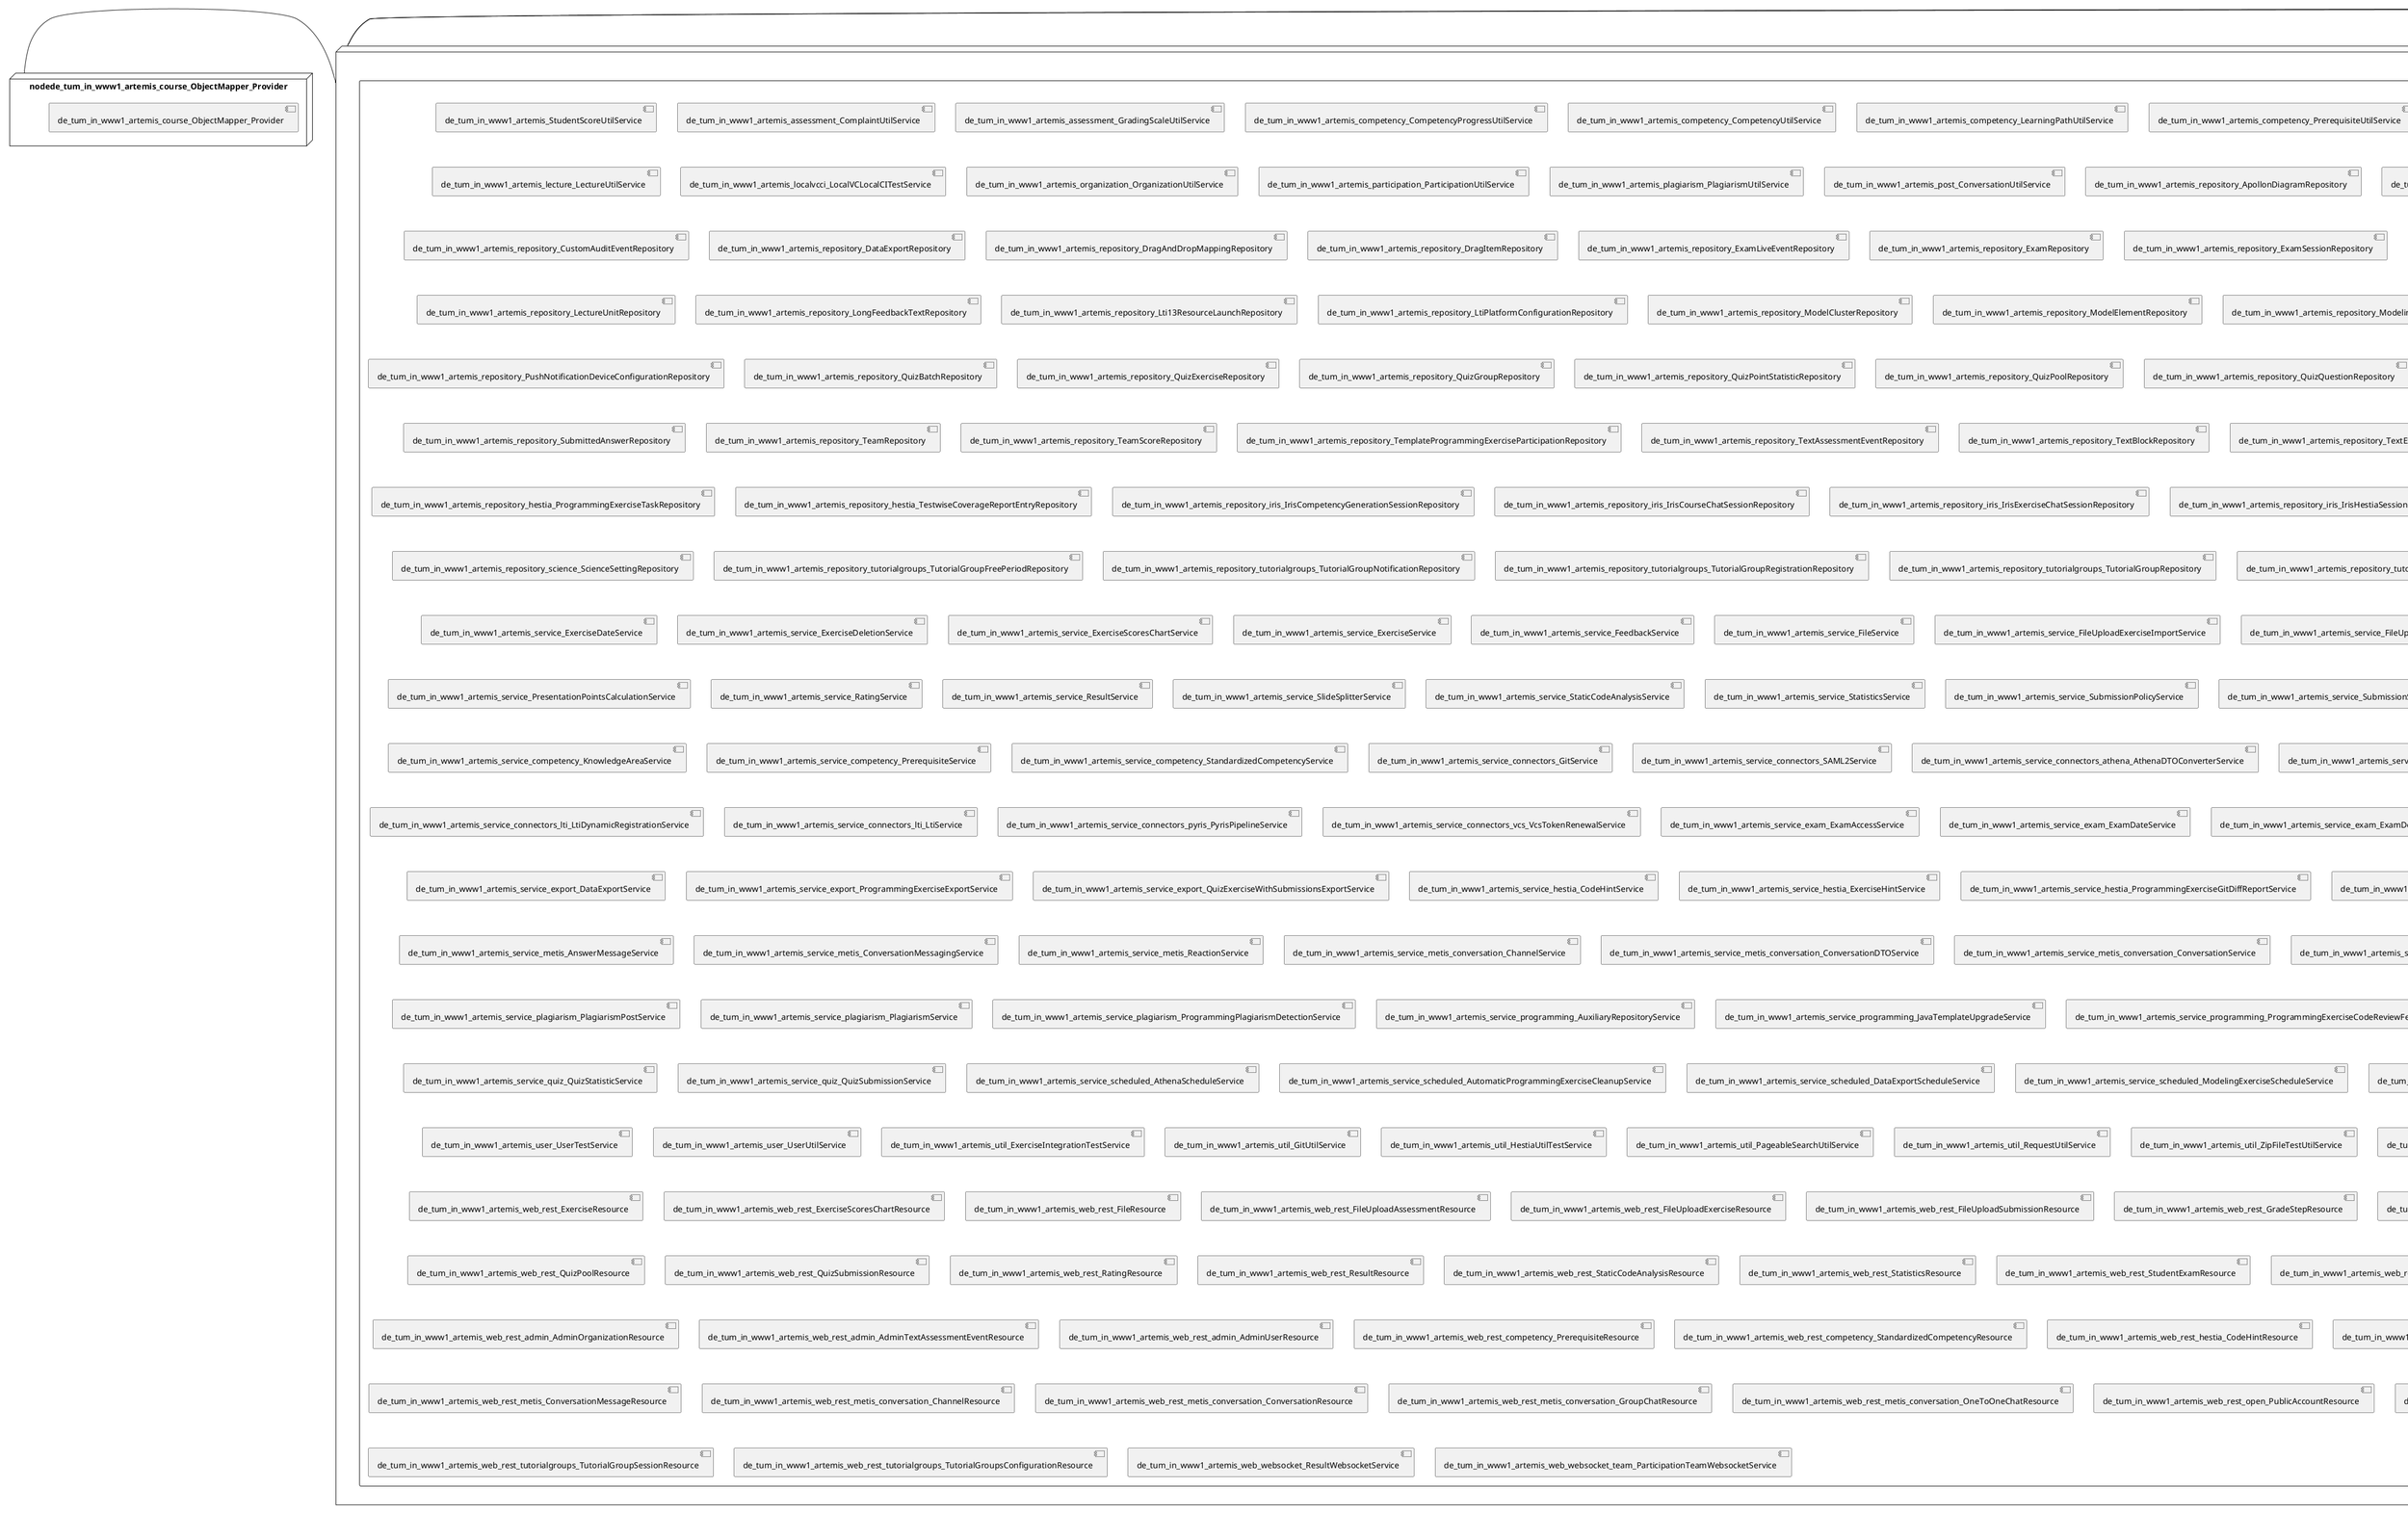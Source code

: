 @startuml
skinparam fixCircleLabelOverlapping true
skinparam componentStyle uml2
node nodede_tum_in_www1_artemis {
component de_tum_in_www1_artemis {
[de_tum_in_www1_artemis_StudentScoreUtilService] [[ls1intum-artemis.system#_26LL0Dz4Ee-pv988pHWQaA]]
[de_tum_in_www1_artemis_assessment_ComplaintUtilService] [[ls1intum-artemis.system#_26LL0Dz4Ee-pv988pHWQaA]]
[de_tum_in_www1_artemis_assessment_GradingScaleUtilService] [[ls1intum-artemis.system#_26LL0Dz4Ee-pv988pHWQaA]]
[de_tum_in_www1_artemis_competency_CompetencyProgressUtilService] [[ls1intum-artemis.system#_26LL0Dz4Ee-pv988pHWQaA]]
[de_tum_in_www1_artemis_competency_CompetencyUtilService] [[ls1intum-artemis.system#_26LL0Dz4Ee-pv988pHWQaA]]
[de_tum_in_www1_artemis_competency_LearningPathUtilService] [[ls1intum-artemis.system#_26LL0Dz4Ee-pv988pHWQaA]]
[de_tum_in_www1_artemis_competency_PrerequisiteUtilService] [[ls1intum-artemis.system#_26LL0Dz4Ee-pv988pHWQaA]]
[de_tum_in_www1_artemis_competency_StandardizedCompetencyUtilService] [[ls1intum-artemis.system#_26LL0Dz4Ee-pv988pHWQaA]]
[de_tum_in_www1_artemis_course_CourseTestService] [[ls1intum-artemis.system#_26LL0Dz4Ee-pv988pHWQaA]]
[de_tum_in_www1_artemis_course_CourseUtilService] [[ls1intum-artemis.system#_26LL0Dz4Ee-pv988pHWQaA]]
[de_tum_in_www1_artemis_domain_Repository] [[ls1intum-artemis.system#_26LL0Dz4Ee-pv988pHWQaA]]
[de_tum_in_www1_artemis_exam_ExamUtilService] [[ls1intum-artemis.system#_26LL0Dz4Ee-pv988pHWQaA]]
[de_tum_in_www1_artemis_exercise_ExerciseUtilService] [[ls1intum-artemis.system#_26LL0Dz4Ee-pv988pHWQaA]]
[de_tum_in_www1_artemis_exercise_fileupload_FileUploadExerciseUtilService] [[ls1intum-artemis.system#_26LL0Dz4Ee-pv988pHWQaA]]
[de_tum_in_www1_artemis_exercise_modeling_ModelingExerciseUtilService] [[ls1intum-artemis.system#_26LL0Dz4Ee-pv988pHWQaA]]
[de_tum_in_www1_artemis_exercise_programming_ContinuousIntegrationTestService] [[ls1intum-artemis.system#_26LL0Dz4Ee-pv988pHWQaA]]
[de_tum_in_www1_artemis_exercise_programming_ProgrammingExerciseIntegrationTestService] [[ls1intum-artemis.system#_26LL0Dz4Ee-pv988pHWQaA]]
[de_tum_in_www1_artemis_exercise_programming_ProgrammingExerciseResultTestService] [[ls1intum-artemis.system#_26LL0Dz4Ee-pv988pHWQaA]]
[de_tum_in_www1_artemis_exercise_programming_ProgrammingExerciseTestService] [[ls1intum-artemis.system#_26LL0Dz4Ee-pv988pHWQaA]]
[de_tum_in_www1_artemis_exercise_programming_ProgrammingExerciseUtilService] [[ls1intum-artemis.system#_26LL0Dz4Ee-pv988pHWQaA]]
[de_tum_in_www1_artemis_exercise_programming_ProgrammingSubmissionAndResultIntegrationTestService] [[ls1intum-artemis.system#_26LL0Dz4Ee-pv988pHWQaA]]
[de_tum_in_www1_artemis_exercise_quiz_QuizExerciseUtilService] [[ls1intum-artemis.system#_26LL0Dz4Ee-pv988pHWQaA]]
[de_tum_in_www1_artemis_exercise_text_TextExerciseUtilService] [[ls1intum-artemis.system#_26LL0Dz4Ee-pv988pHWQaA]]
[de_tum_in_www1_artemis_lecture_LectureUtilService] [[ls1intum-artemis.system#_26LL0Dz4Ee-pv988pHWQaA]]
[de_tum_in_www1_artemis_localvcci_LocalVCLocalCITestService] [[ls1intum-artemis.system#_26LL0Dz4Ee-pv988pHWQaA]]
[de_tum_in_www1_artemis_organization_OrganizationUtilService] [[ls1intum-artemis.system#_26LL0Dz4Ee-pv988pHWQaA]]
[de_tum_in_www1_artemis_participation_ParticipationUtilService] [[ls1intum-artemis.system#_26LL0Dz4Ee-pv988pHWQaA]]
[de_tum_in_www1_artemis_plagiarism_PlagiarismUtilService] [[ls1intum-artemis.system#_26LL0Dz4Ee-pv988pHWQaA]]
[de_tum_in_www1_artemis_post_ConversationUtilService] [[ls1intum-artemis.system#_26LL0Dz4Ee-pv988pHWQaA]]
[de_tum_in_www1_artemis_repository_ApollonDiagramRepository] [[ls1intum-artemis.system#_26LL0Dz4Ee-pv988pHWQaA]]
[de_tum_in_www1_artemis_repository_AttachmentRepository] [[ls1intum-artemis.system#_26LL0Dz4Ee-pv988pHWQaA]]
[de_tum_in_www1_artemis_repository_AttachmentUnitRepository] [[ls1intum-artemis.system#_26LL0Dz4Ee-pv988pHWQaA]]
[de_tum_in_www1_artemis_repository_AuthorityRepository] [[ls1intum-artemis.system#_26LL0Dz4Ee-pv988pHWQaA]]
[de_tum_in_www1_artemis_repository_AuxiliaryRepositoryRepository] [[ls1intum-artemis.system#_26LL0Dz4Ee-pv988pHWQaA]]
[de_tum_in_www1_artemis_repository_BonusRepository] [[ls1intum-artemis.system#_26LL0Dz4Ee-pv988pHWQaA]]
[de_tum_in_www1_artemis_repository_BuildJobRepository] [[ls1intum-artemis.system#_26LL0Dz4Ee-pv988pHWQaA]]
[de_tum_in_www1_artemis_repository_BuildLogEntryRepository] [[ls1intum-artemis.system#_26LL0Dz4Ee-pv988pHWQaA]]
[de_tum_in_www1_artemis_repository_BuildLogStatisticsEntryRepository] [[ls1intum-artemis.system#_26LL0Dz4Ee-pv988pHWQaA]]
[de_tum_in_www1_artemis_repository_BuildPlanRepository] [[ls1intum-artemis.system#_26LL0Dz4Ee-pv988pHWQaA]]
[de_tum_in_www1_artemis_repository_CompetencyProgressRepository] [[ls1intum-artemis.system#_26LL0Dz4Ee-pv988pHWQaA]]
[de_tum_in_www1_artemis_repository_CompetencyRelationRepository] [[ls1intum-artemis.system#_26LL0Dz4Ee-pv988pHWQaA]]
[de_tum_in_www1_artemis_repository_CompetencyRepository] [[ls1intum-artemis.system#_26LL0Dz4Ee-pv988pHWQaA]]
[de_tum_in_www1_artemis_repository_ComplaintRepository] [[ls1intum-artemis.system#_26LL0Dz4Ee-pv988pHWQaA]]
[de_tum_in_www1_artemis_repository_ComplaintResponseRepository] [[ls1intum-artemis.system#_26LL0Dz4Ee-pv988pHWQaA]]
[de_tum_in_www1_artemis_repository_CourseCompetencyRepository] [[ls1intum-artemis.system#_26LL0Dz4Ee-pv988pHWQaA]]
[de_tum_in_www1_artemis_repository_CourseRepository] [[ls1intum-artemis.system#_26LL0Dz4Ee-pv988pHWQaA]]
[de_tum_in_www1_artemis_repository_CustomAuditEventRepository] [[ls1intum-artemis.system#_26LL0Dz4Ee-pv988pHWQaA]]
[de_tum_in_www1_artemis_repository_DataExportRepository] [[ls1intum-artemis.system#_26LL0Dz4Ee-pv988pHWQaA]]
[de_tum_in_www1_artemis_repository_DragAndDropMappingRepository] [[ls1intum-artemis.system#_26LL0Dz4Ee-pv988pHWQaA]]
[de_tum_in_www1_artemis_repository_DragItemRepository] [[ls1intum-artemis.system#_26LL0Dz4Ee-pv988pHWQaA]]
[de_tum_in_www1_artemis_repository_ExamLiveEventRepository] [[ls1intum-artemis.system#_26LL0Dz4Ee-pv988pHWQaA]]
[de_tum_in_www1_artemis_repository_ExamRepository] [[ls1intum-artemis.system#_26LL0Dz4Ee-pv988pHWQaA]]
[de_tum_in_www1_artemis_repository_ExamSessionRepository] [[ls1intum-artemis.system#_26LL0Dz4Ee-pv988pHWQaA]]
[de_tum_in_www1_artemis_repository_ExamUserRepository] [[ls1intum-artemis.system#_26LL0Dz4Ee-pv988pHWQaA]]
[de_tum_in_www1_artemis_repository_ExampleSubmissionRepository] [[ls1intum-artemis.system#_26LL0Dz4Ee-pv988pHWQaA]]
[de_tum_in_www1_artemis_repository_ExerciseGroupRepository] [[ls1intum-artemis.system#_26LL0Dz4Ee-pv988pHWQaA]]
[de_tum_in_www1_artemis_repository_ExerciseRepository] [[ls1intum-artemis.system#_26LL0Dz4Ee-pv988pHWQaA]]
[de_tum_in_www1_artemis_repository_ExerciseUnitRepository] [[ls1intum-artemis.system#_26LL0Dz4Ee-pv988pHWQaA]]
[de_tum_in_www1_artemis_repository_FeedbackRepository] [[ls1intum-artemis.system#_26LL0Dz4Ee-pv988pHWQaA]]
[de_tum_in_www1_artemis_repository_FileUploadExerciseRepository] [[ls1intum-artemis.system#_26LL0Dz4Ee-pv988pHWQaA]]
[de_tum_in_www1_artemis_repository_FileUploadSubmissionRepository] [[ls1intum-artemis.system#_26LL0Dz4Ee-pv988pHWQaA]]
[de_tum_in_www1_artemis_repository_GradeStepRepository] [[ls1intum-artemis.system#_26LL0Dz4Ee-pv988pHWQaA]]
[de_tum_in_www1_artemis_repository_GradingCriterionRepository] [[ls1intum-artemis.system#_26LL0Dz4Ee-pv988pHWQaA]]
[de_tum_in_www1_artemis_repository_GradingScaleRepository] [[ls1intum-artemis.system#_26LL0Dz4Ee-pv988pHWQaA]]
[de_tum_in_www1_artemis_repository_GroupNotificationRepository] [[ls1intum-artemis.system#_26LL0Dz4Ee-pv988pHWQaA]]
[de_tum_in_www1_artemis_repository_GuidedTourSettingsRepository] [[ls1intum-artemis.system#_26LL0Dz4Ee-pv988pHWQaA]]
[de_tum_in_www1_artemis_repository_LearningPathRepository] [[ls1intum-artemis.system#_26LL0Dz4Ee-pv988pHWQaA]]
[de_tum_in_www1_artemis_repository_LectureRepository] [[ls1intum-artemis.system#_26LL0Dz4Ee-pv988pHWQaA]]
[de_tum_in_www1_artemis_repository_LectureUnitCompletionRepository] [[ls1intum-artemis.system#_26LL0Dz4Ee-pv988pHWQaA]]
[de_tum_in_www1_artemis_repository_LectureUnitRepository] [[ls1intum-artemis.system#_26LL0Dz4Ee-pv988pHWQaA]]
[de_tum_in_www1_artemis_repository_LongFeedbackTextRepository] [[ls1intum-artemis.system#_26LL0Dz4Ee-pv988pHWQaA]]
[de_tum_in_www1_artemis_repository_Lti13ResourceLaunchRepository] [[ls1intum-artemis.system#_26LL0Dz4Ee-pv988pHWQaA]]
[de_tum_in_www1_artemis_repository_LtiPlatformConfigurationRepository] [[ls1intum-artemis.system#_26LL0Dz4Ee-pv988pHWQaA]]
[de_tum_in_www1_artemis_repository_ModelClusterRepository] [[ls1intum-artemis.system#_26LL0Dz4Ee-pv988pHWQaA]]
[de_tum_in_www1_artemis_repository_ModelElementRepository] [[ls1intum-artemis.system#_26LL0Dz4Ee-pv988pHWQaA]]
[de_tum_in_www1_artemis_repository_ModelingExerciseRepository] [[ls1intum-artemis.system#_26LL0Dz4Ee-pv988pHWQaA]]
[de_tum_in_www1_artemis_repository_ModelingSubmissionRepository] [[ls1intum-artemis.system#_26LL0Dz4Ee-pv988pHWQaA]]
[de_tum_in_www1_artemis_repository_NotificationRepository] [[ls1intum-artemis.system#_26LL0Dz4Ee-pv988pHWQaA]]
[de_tum_in_www1_artemis_repository_NotificationSettingRepository] [[ls1intum-artemis.system#_26LL0Dz4Ee-pv988pHWQaA]]
[de_tum_in_www1_artemis_repository_OnlineCourseConfigurationRepository] [[ls1intum-artemis.system#_26LL0Dz4Ee-pv988pHWQaA]]
[de_tum_in_www1_artemis_repository_OnlineUnitRepository] [[ls1intum-artemis.system#_26LL0Dz4Ee-pv988pHWQaA]]
[de_tum_in_www1_artemis_repository_OrganizationRepository] [[ls1intum-artemis.system#_26LL0Dz4Ee-pv988pHWQaA]]
[de_tum_in_www1_artemis_repository_ParticipantScoreRepository] [[ls1intum-artemis.system#_26LL0Dz4Ee-pv988pHWQaA]]
[de_tum_in_www1_artemis_repository_ParticipationRepository] [[ls1intum-artemis.system#_26LL0Dz4Ee-pv988pHWQaA]]
[de_tum_in_www1_artemis_repository_PrerequisiteRepository] [[ls1intum-artemis.system#_26LL0Dz4Ee-pv988pHWQaA]]
[de_tum_in_www1_artemis_repository_ProgrammingExerciseRepository] [[ls1intum-artemis.system#_26LL0Dz4Ee-pv988pHWQaA]]
[de_tum_in_www1_artemis_repository_ProgrammingExerciseStudentParticipationRepository] [[ls1intum-artemis.system#_26LL0Dz4Ee-pv988pHWQaA]]
[de_tum_in_www1_artemis_repository_ProgrammingExerciseStudentParticipationTestRepository] [[ls1intum-artemis.system#_26LL0Dz4Ee-pv988pHWQaA]]
[de_tum_in_www1_artemis_repository_ProgrammingExerciseTestCaseRepository] [[ls1intum-artemis.system#_26LL0Dz4Ee-pv988pHWQaA]]
[de_tum_in_www1_artemis_repository_ProgrammingExerciseTestRepository] [[ls1intum-artemis.system#_26LL0Dz4Ee-pv988pHWQaA]]
[de_tum_in_www1_artemis_repository_ProgrammingSubmissionRepository] [[ls1intum-artemis.system#_26LL0Dz4Ee-pv988pHWQaA]]
[de_tum_in_www1_artemis_repository_ProgrammingSubmissionTestRepository] [[ls1intum-artemis.system#_26LL0Dz4Ee-pv988pHWQaA]]
[de_tum_in_www1_artemis_repository_PushNotificationDeviceConfigurationRepository] [[ls1intum-artemis.system#_26LL0Dz4Ee-pv988pHWQaA]]
[de_tum_in_www1_artemis_repository_QuizBatchRepository] [[ls1intum-artemis.system#_26LL0Dz4Ee-pv988pHWQaA]]
[de_tum_in_www1_artemis_repository_QuizExerciseRepository] [[ls1intum-artemis.system#_26LL0Dz4Ee-pv988pHWQaA]]
[de_tum_in_www1_artemis_repository_QuizGroupRepository] [[ls1intum-artemis.system#_26LL0Dz4Ee-pv988pHWQaA]]
[de_tum_in_www1_artemis_repository_QuizPointStatisticRepository] [[ls1intum-artemis.system#_26LL0Dz4Ee-pv988pHWQaA]]
[de_tum_in_www1_artemis_repository_QuizPoolRepository] [[ls1intum-artemis.system#_26LL0Dz4Ee-pv988pHWQaA]]
[de_tum_in_www1_artemis_repository_QuizQuestionRepository] [[ls1intum-artemis.system#_26LL0Dz4Ee-pv988pHWQaA]]
[de_tum_in_www1_artemis_repository_QuizQuestionStatisticRepository] [[ls1intum-artemis.system#_26LL0Dz4Ee-pv988pHWQaA]]
[de_tum_in_www1_artemis_repository_QuizSubmissionRepository] [[ls1intum-artemis.system#_26LL0Dz4Ee-pv988pHWQaA]]
[de_tum_in_www1_artemis_repository_RatingRepository] [[ls1intum-artemis.system#_26LL0Dz4Ee-pv988pHWQaA]]
[de_tum_in_www1_artemis_repository_ResultRepository] [[ls1intum-artemis.system#_26LL0Dz4Ee-pv988pHWQaA]]
[de_tum_in_www1_artemis_repository_SingleUserNotificationRepository] [[ls1intum-artemis.system#_26LL0Dz4Ee-pv988pHWQaA]]
[de_tum_in_www1_artemis_repository_SlideRepository] [[ls1intum-artemis.system#_26LL0Dz4Ee-pv988pHWQaA]]
[de_tum_in_www1_artemis_repository_SolutionProgrammingExerciseParticipationRepository] [[ls1intum-artemis.system#_26LL0Dz4Ee-pv988pHWQaA]]
[de_tum_in_www1_artemis_repository_SourceRepository] [[ls1intum-artemis.system#_26LL0Dz4Ee-pv988pHWQaA]]
[de_tum_in_www1_artemis_repository_StaticCodeAnalysisCategoryRepository] [[ls1intum-artemis.system#_26LL0Dz4Ee-pv988pHWQaA]]
[de_tum_in_www1_artemis_repository_StatisticsRepository] [[ls1intum-artemis.system#_26LL0Dz4Ee-pv988pHWQaA]]
[de_tum_in_www1_artemis_repository_StudentExamRepository] [[ls1intum-artemis.system#_26LL0Dz4Ee-pv988pHWQaA]]
[de_tum_in_www1_artemis_repository_StudentParticipationRepository] [[ls1intum-artemis.system#_26LL0Dz4Ee-pv988pHWQaA]]
[de_tum_in_www1_artemis_repository_StudentScoreRepository] [[ls1intum-artemis.system#_26LL0Dz4Ee-pv988pHWQaA]]
[de_tum_in_www1_artemis_repository_SubmissionPolicyRepository] [[ls1intum-artemis.system#_26LL0Dz4Ee-pv988pHWQaA]]
[de_tum_in_www1_artemis_repository_SubmissionRepository] [[ls1intum-artemis.system#_26LL0Dz4Ee-pv988pHWQaA]]
[de_tum_in_www1_artemis_repository_SubmissionVersionRepository] [[ls1intum-artemis.system#_26LL0Dz4Ee-pv988pHWQaA]]
[de_tum_in_www1_artemis_repository_SubmittedAnswerRepository] [[ls1intum-artemis.system#_26LL0Dz4Ee-pv988pHWQaA]]
[de_tum_in_www1_artemis_repository_TeamRepository] [[ls1intum-artemis.system#_26LL0Dz4Ee-pv988pHWQaA]]
[de_tum_in_www1_artemis_repository_TeamScoreRepository] [[ls1intum-artemis.system#_26LL0Dz4Ee-pv988pHWQaA]]
[de_tum_in_www1_artemis_repository_TemplateProgrammingExerciseParticipationRepository] [[ls1intum-artemis.system#_26LL0Dz4Ee-pv988pHWQaA]]
[de_tum_in_www1_artemis_repository_TextAssessmentEventRepository] [[ls1intum-artemis.system#_26LL0Dz4Ee-pv988pHWQaA]]
[de_tum_in_www1_artemis_repository_TextBlockRepository] [[ls1intum-artemis.system#_26LL0Dz4Ee-pv988pHWQaA]]
[de_tum_in_www1_artemis_repository_TextExerciseRepository] [[ls1intum-artemis.system#_26LL0Dz4Ee-pv988pHWQaA]]
[de_tum_in_www1_artemis_repository_TextSubmissionRepository] [[ls1intum-artemis.system#_26LL0Dz4Ee-pv988pHWQaA]]
[de_tum_in_www1_artemis_repository_TextUnitRepository] [[ls1intum-artemis.system#_26LL0Dz4Ee-pv988pHWQaA]]
[de_tum_in_www1_artemis_repository_TutorParticipationRepository] [[ls1intum-artemis.system#_26LL0Dz4Ee-pv988pHWQaA]]
[de_tum_in_www1_artemis_repository_UserRepository] [[ls1intum-artemis.system#_26LL0Dz4Ee-pv988pHWQaA]]
[de_tum_in_www1_artemis_repository_UserTestRepository] [[ls1intum-artemis.system#_26LL0Dz4Ee-pv988pHWQaA]]
[de_tum_in_www1_artemis_repository_VideoUnitRepository] [[ls1intum-artemis.system#_26LL0Dz4Ee-pv988pHWQaA]]
[de_tum_in_www1_artemis_repository_competency_CompetencyJolRepository] [[ls1intum-artemis.system#_26LL0Dz4Ee-pv988pHWQaA]]
[de_tum_in_www1_artemis_repository_competency_KnowledgeAreaRepository] [[ls1intum-artemis.system#_26LL0Dz4Ee-pv988pHWQaA]]
[de_tum_in_www1_artemis_repository_competency_StandardizedCompetencyRepository] [[ls1intum-artemis.system#_26LL0Dz4Ee-pv988pHWQaA]]
[de_tum_in_www1_artemis_repository_hestia_CodeHintRepository] [[ls1intum-artemis.system#_26LL0Dz4Ee-pv988pHWQaA]]
[de_tum_in_www1_artemis_repository_hestia_CoverageFileReportRepository] [[ls1intum-artemis.system#_26LL0Dz4Ee-pv988pHWQaA]]
[de_tum_in_www1_artemis_repository_hestia_CoverageReportRepository] [[ls1intum-artemis.system#_26LL0Dz4Ee-pv988pHWQaA]]
[de_tum_in_www1_artemis_repository_hestia_ExerciseHintActivationRepository] [[ls1intum-artemis.system#_26LL0Dz4Ee-pv988pHWQaA]]
[de_tum_in_www1_artemis_repository_hestia_ExerciseHintRepository] [[ls1intum-artemis.system#_26LL0Dz4Ee-pv988pHWQaA]]
[de_tum_in_www1_artemis_repository_hestia_ProgrammingExerciseGitDiffReportRepository] [[ls1intum-artemis.system#_26LL0Dz4Ee-pv988pHWQaA]]
[de_tum_in_www1_artemis_repository_hestia_ProgrammingExerciseSolutionEntryRepository] [[ls1intum-artemis.system#_26LL0Dz4Ee-pv988pHWQaA]]
[de_tum_in_www1_artemis_repository_hestia_ProgrammingExerciseTaskRepository] [[ls1intum-artemis.system#_26LL0Dz4Ee-pv988pHWQaA]]
[de_tum_in_www1_artemis_repository_hestia_TestwiseCoverageReportEntryRepository] [[ls1intum-artemis.system#_26LL0Dz4Ee-pv988pHWQaA]]
[de_tum_in_www1_artemis_repository_iris_IrisCompetencyGenerationSessionRepository] [[ls1intum-artemis.system#_26LL0Dz4Ee-pv988pHWQaA]]
[de_tum_in_www1_artemis_repository_iris_IrisCourseChatSessionRepository] [[ls1intum-artemis.system#_26LL0Dz4Ee-pv988pHWQaA]]
[de_tum_in_www1_artemis_repository_iris_IrisExerciseChatSessionRepository] [[ls1intum-artemis.system#_26LL0Dz4Ee-pv988pHWQaA]]
[de_tum_in_www1_artemis_repository_iris_IrisHestiaSessionRepository] [[ls1intum-artemis.system#_26LL0Dz4Ee-pv988pHWQaA]]
[de_tum_in_www1_artemis_repository_iris_IrisMessageRepository] [[ls1intum-artemis.system#_26LL0Dz4Ee-pv988pHWQaA]]
[de_tum_in_www1_artemis_repository_iris_IrisSessionRepository] [[ls1intum-artemis.system#_26LL0Dz4Ee-pv988pHWQaA]]
[de_tum_in_www1_artemis_repository_metis_AnswerPostRepository] [[ls1intum-artemis.system#_26LL0Dz4Ee-pv988pHWQaA]]
[de_tum_in_www1_artemis_repository_metis_ConversationMessageRepository] [[ls1intum-artemis.system#_26LL0Dz4Ee-pv988pHWQaA]]
[de_tum_in_www1_artemis_repository_metis_ConversationParticipantRepository] [[ls1intum-artemis.system#_26LL0Dz4Ee-pv988pHWQaA]]
[de_tum_in_www1_artemis_repository_metis_PostRepository] [[ls1intum-artemis.system#_26LL0Dz4Ee-pv988pHWQaA]]
[de_tum_in_www1_artemis_repository_metis_ReactionRepository] [[ls1intum-artemis.system#_26LL0Dz4Ee-pv988pHWQaA]]
[de_tum_in_www1_artemis_repository_metis_conversation_ChannelRepository] [[ls1intum-artemis.system#_26LL0Dz4Ee-pv988pHWQaA]]
[de_tum_in_www1_artemis_repository_metis_conversation_ConversationNotificationRepository] [[ls1intum-artemis.system#_26LL0Dz4Ee-pv988pHWQaA]]
[de_tum_in_www1_artemis_repository_metis_conversation_ConversationRepository] [[ls1intum-artemis.system#_26LL0Dz4Ee-pv988pHWQaA]]
[de_tum_in_www1_artemis_repository_metis_conversation_GroupChatRepository] [[ls1intum-artemis.system#_26LL0Dz4Ee-pv988pHWQaA]]
[de_tum_in_www1_artemis_repository_metis_conversation_OneToOneChatRepository] [[ls1intum-artemis.system#_26LL0Dz4Ee-pv988pHWQaA]]
[de_tum_in_www1_artemis_repository_plagiarism_PlagiarismCaseRepository] [[ls1intum-artemis.system#_26LL0Dz4Ee-pv988pHWQaA]]
[de_tum_in_www1_artemis_repository_plagiarism_PlagiarismComparisonRepository] [[ls1intum-artemis.system#_26LL0Dz4Ee-pv988pHWQaA]]
[de_tum_in_www1_artemis_repository_plagiarism_PlagiarismResultRepository] [[ls1intum-artemis.system#_26LL0Dz4Ee-pv988pHWQaA]]
[de_tum_in_www1_artemis_repository_plagiarism_PlagiarismSubmissionRepository] [[ls1intum-artemis.system#_26LL0Dz4Ee-pv988pHWQaA]]
[de_tum_in_www1_artemis_repository_science_ScienceEventRepository] [[ls1intum-artemis.system#_26LL0Dz4Ee-pv988pHWQaA]]
[de_tum_in_www1_artemis_repository_science_ScienceSettingRepository] [[ls1intum-artemis.system#_26LL0Dz4Ee-pv988pHWQaA]]
[de_tum_in_www1_artemis_repository_tutorialgroups_TutorialGroupFreePeriodRepository] [[ls1intum-artemis.system#_26LL0Dz4Ee-pv988pHWQaA]]
[de_tum_in_www1_artemis_repository_tutorialgroups_TutorialGroupNotificationRepository] [[ls1intum-artemis.system#_26LL0Dz4Ee-pv988pHWQaA]]
[de_tum_in_www1_artemis_repository_tutorialgroups_TutorialGroupRegistrationRepository] [[ls1intum-artemis.system#_26LL0Dz4Ee-pv988pHWQaA]]
[de_tum_in_www1_artemis_repository_tutorialgroups_TutorialGroupRepository] [[ls1intum-artemis.system#_26LL0Dz4Ee-pv988pHWQaA]]
[de_tum_in_www1_artemis_repository_tutorialgroups_TutorialGroupScheduleRepository] [[ls1intum-artemis.system#_26LL0Dz4Ee-pv988pHWQaA]]
[de_tum_in_www1_artemis_repository_tutorialgroups_TutorialGroupSessionRepository] [[ls1intum-artemis.system#_26LL0Dz4Ee-pv988pHWQaA]]
[de_tum_in_www1_artemis_repository_tutorialgroups_TutorialGroupsConfigurationRepository] [[ls1intum-artemis.system#_26LL0Dz4Ee-pv988pHWQaA]]
[de_tum_in_www1_artemis_security_DomainUserDetailsService] [[ls1intum-artemis.system#_26LL0Dz4Ee-pv988pHWQaA]]
[de_tum_in_www1_artemis_service_AssessmentDashboardService] [[ls1intum-artemis.system#_26LL0Dz4Ee-pv988pHWQaA]]
[de_tum_in_www1_artemis_service_AssessmentService] [[ls1intum-artemis.system#_26LL0Dz4Ee-pv988pHWQaA]]
[de_tum_in_www1_artemis_service_AttachmentUnitService] [[ls1intum-artemis.system#_26LL0Dz4Ee-pv988pHWQaA]]
[de_tum_in_www1_artemis_service_AuthorizationCheckService] [[ls1intum-artemis.system#_26LL0Dz4Ee-pv988pHWQaA]]
[de_tum_in_www1_artemis_service_BonusService] [[ls1intum-artemis.system#_26LL0Dz4Ee-pv988pHWQaA]]
[de_tum_in_www1_artemis_service_BuildLogEntryService] [[ls1intum-artemis.system#_26LL0Dz4Ee-pv988pHWQaA]]
[de_tum_in_www1_artemis_service_ComplaintResponseService] [[ls1intum-artemis.system#_26LL0Dz4Ee-pv988pHWQaA]]
[de_tum_in_www1_artemis_service_ComplaintService] [[ls1intum-artemis.system#_26LL0Dz4Ee-pv988pHWQaA]]
[de_tum_in_www1_artemis_service_ConsistencyCheckService] [[ls1intum-artemis.system#_26LL0Dz4Ee-pv988pHWQaA]]
[de_tum_in_www1_artemis_service_ConsistencyCheckTestService] [[ls1intum-artemis.system#_26LL0Dz4Ee-pv988pHWQaA]]
[de_tum_in_www1_artemis_service_CourseScoreCalculationService] [[ls1intum-artemis.system#_26LL0Dz4Ee-pv988pHWQaA]]
[de_tum_in_www1_artemis_service_CourseService] [[ls1intum-artemis.system#_26LL0Dz4Ee-pv988pHWQaA]]
[de_tum_in_www1_artemis_service_EmailSummaryService] [[ls1intum-artemis.system#_26LL0Dz4Ee-pv988pHWQaA]]
[de_tum_in_www1_artemis_service_ExampleSubmissionService] [[ls1intum-artemis.system#_26LL0Dz4Ee-pv988pHWQaA]]
[de_tum_in_www1_artemis_service_ExerciseDateService] [[ls1intum-artemis.system#_26LL0Dz4Ee-pv988pHWQaA]]
[de_tum_in_www1_artemis_service_ExerciseDeletionService] [[ls1intum-artemis.system#_26LL0Dz4Ee-pv988pHWQaA]]
[de_tum_in_www1_artemis_service_ExerciseScoresChartService] [[ls1intum-artemis.system#_26LL0Dz4Ee-pv988pHWQaA]]
[de_tum_in_www1_artemis_service_ExerciseService] [[ls1intum-artemis.system#_26LL0Dz4Ee-pv988pHWQaA]]
[de_tum_in_www1_artemis_service_FeedbackService] [[ls1intum-artemis.system#_26LL0Dz4Ee-pv988pHWQaA]]
[de_tum_in_www1_artemis_service_FileService] [[ls1intum-artemis.system#_26LL0Dz4Ee-pv988pHWQaA]]
[de_tum_in_www1_artemis_service_FileUploadExerciseImportService] [[ls1intum-artemis.system#_26LL0Dz4Ee-pv988pHWQaA]]
[de_tum_in_www1_artemis_service_FileUploadExerciseService] [[ls1intum-artemis.system#_26LL0Dz4Ee-pv988pHWQaA]]
[de_tum_in_www1_artemis_service_FileUploadSubmissionService] [[ls1intum-artemis.system#_26LL0Dz4Ee-pv988pHWQaA]]
[de_tum_in_www1_artemis_service_GradingScaleService] [[ls1intum-artemis.system#_26LL0Dz4Ee-pv988pHWQaA]]
[de_tum_in_www1_artemis_service_LearningObjectService] [[ls1intum-artemis.system#_26LL0Dz4Ee-pv988pHWQaA]]
[de_tum_in_www1_artemis_service_LectureImportService] [[ls1intum-artemis.system#_26LL0Dz4Ee-pv988pHWQaA]]
[de_tum_in_www1_artemis_service_LectureService] [[ls1intum-artemis.system#_26LL0Dz4Ee-pv988pHWQaA]]
[de_tum_in_www1_artemis_service_LectureUnitProcessingService] [[ls1intum-artemis.system#_26LL0Dz4Ee-pv988pHWQaA]]
[de_tum_in_www1_artemis_service_LectureUnitService] [[ls1intum-artemis.system#_26LL0Dz4Ee-pv988pHWQaA]]
[de_tum_in_www1_artemis_service_ModelingExerciseImportService] [[ls1intum-artemis.system#_26LL0Dz4Ee-pv988pHWQaA]]
[de_tum_in_www1_artemis_service_ModelingExerciseService] [[ls1intum-artemis.system#_26LL0Dz4Ee-pv988pHWQaA]]
[de_tum_in_www1_artemis_service_ModelingSubmissionService] [[ls1intum-artemis.system#_26LL0Dz4Ee-pv988pHWQaA]]
[de_tum_in_www1_artemis_service_OnlineCourseConfigurationService] [[ls1intum-artemis.system#_26LL0Dz4Ee-pv988pHWQaA]]
[de_tum_in_www1_artemis_service_OrganizationService] [[ls1intum-artemis.system#_26LL0Dz4Ee-pv988pHWQaA]]
[de_tum_in_www1_artemis_service_ParticipantScoreService] [[ls1intum-artemis.system#_26LL0Dz4Ee-pv988pHWQaA]]
[de_tum_in_www1_artemis_service_ParticipationAuthorizationCheckService] [[ls1intum-artemis.system#_26LL0Dz4Ee-pv988pHWQaA]]
[de_tum_in_www1_artemis_service_ParticipationService] [[ls1intum-artemis.system#_26LL0Dz4Ee-pv988pHWQaA]]
[de_tum_in_www1_artemis_service_PresentationPointsCalculationService] [[ls1intum-artemis.system#_26LL0Dz4Ee-pv988pHWQaA]]
[de_tum_in_www1_artemis_service_RatingService] [[ls1intum-artemis.system#_26LL0Dz4Ee-pv988pHWQaA]]
[de_tum_in_www1_artemis_service_ResultService] [[ls1intum-artemis.system#_26LL0Dz4Ee-pv988pHWQaA]]
[de_tum_in_www1_artemis_service_SlideSplitterService] [[ls1intum-artemis.system#_26LL0Dz4Ee-pv988pHWQaA]]
[de_tum_in_www1_artemis_service_StaticCodeAnalysisService] [[ls1intum-artemis.system#_26LL0Dz4Ee-pv988pHWQaA]]
[de_tum_in_www1_artemis_service_StatisticsService] [[ls1intum-artemis.system#_26LL0Dz4Ee-pv988pHWQaA]]
[de_tum_in_www1_artemis_service_SubmissionPolicyService] [[ls1intum-artemis.system#_26LL0Dz4Ee-pv988pHWQaA]]
[de_tum_in_www1_artemis_service_SubmissionService] [[ls1intum-artemis.system#_26LL0Dz4Ee-pv988pHWQaA]]
[de_tum_in_www1_artemis_service_SubmissionVersionService] [[ls1intum-artemis.system#_26LL0Dz4Ee-pv988pHWQaA]]
[de_tum_in_www1_artemis_service_TeamService] [[ls1intum-artemis.system#_26LL0Dz4Ee-pv988pHWQaA]]
[de_tum_in_www1_artemis_service_TextBlockService] [[ls1intum-artemis.system#_26LL0Dz4Ee-pv988pHWQaA]]
[de_tum_in_www1_artemis_service_TextExerciseImportService] [[ls1intum-artemis.system#_26LL0Dz4Ee-pv988pHWQaA]]
[de_tum_in_www1_artemis_service_TextExerciseService] [[ls1intum-artemis.system#_26LL0Dz4Ee-pv988pHWQaA]]
[de_tum_in_www1_artemis_service_TextSubmissionService] [[ls1intum-artemis.system#_26LL0Dz4Ee-pv988pHWQaA]]
[de_tum_in_www1_artemis_service_TutorEffortService] [[ls1intum-artemis.system#_26LL0Dz4Ee-pv988pHWQaA]]
[de_tum_in_www1_artemis_service_TutorLeaderboardService] [[ls1intum-artemis.system#_26LL0Dz4Ee-pv988pHWQaA]]
[de_tum_in_www1_artemis_service_TutorParticipationService] [[ls1intum-artemis.system#_26LL0Dz4Ee-pv988pHWQaA]]
[de_tum_in_www1_artemis_service_UriService] [[ls1intum-artemis.system#_26LL0Dz4Ee-pv988pHWQaA]]
[de_tum_in_www1_artemis_service_compass_CompassService] [[ls1intum-artemis.system#_26LL0Dz4Ee-pv988pHWQaA]]
[de_tum_in_www1_artemis_service_competency_CompetencyJolService] [[ls1intum-artemis.system#_26LL0Dz4Ee-pv988pHWQaA]]
[de_tum_in_www1_artemis_service_competency_CompetencyProgressService] [[ls1intum-artemis.system#_26LL0Dz4Ee-pv988pHWQaA]]
[de_tum_in_www1_artemis_service_competency_CompetencyRelationService] [[ls1intum-artemis.system#_26LL0Dz4Ee-pv988pHWQaA]]
[de_tum_in_www1_artemis_service_competency_CompetencyService] [[ls1intum-artemis.system#_26LL0Dz4Ee-pv988pHWQaA]]
[de_tum_in_www1_artemis_service_competency_KnowledgeAreaService] [[ls1intum-artemis.system#_26LL0Dz4Ee-pv988pHWQaA]]
[de_tum_in_www1_artemis_service_competency_PrerequisiteService] [[ls1intum-artemis.system#_26LL0Dz4Ee-pv988pHWQaA]]
[de_tum_in_www1_artemis_service_competency_StandardizedCompetencyService] [[ls1intum-artemis.system#_26LL0Dz4Ee-pv988pHWQaA]]
[de_tum_in_www1_artemis_service_connectors_GitService] [[ls1intum-artemis.system#_26LL0Dz4Ee-pv988pHWQaA]]
[de_tum_in_www1_artemis_service_connectors_SAML2Service] [[ls1intum-artemis.system#_26LL0Dz4Ee-pv988pHWQaA]]
[de_tum_in_www1_artemis_service_connectors_athena_AthenaDTOConverterService] [[ls1intum-artemis.system#_26LL0Dz4Ee-pv988pHWQaA]]
[de_tum_in_www1_artemis_service_connectors_athena_AthenaModuleService] [[ls1intum-artemis.system#_26LL0Dz4Ee-pv988pHWQaA]]
[de_tum_in_www1_artemis_service_connectors_athena_AthenaRepositoryExportService] [[ls1intum-artemis.system#_26LL0Dz4Ee-pv988pHWQaA]]
[de_tum_in_www1_artemis_service_connectors_athena_AthenaSubmissionSendingService] [[ls1intum-artemis.system#_26LL0Dz4Ee-pv988pHWQaA]]
[de_tum_in_www1_artemis_service_connectors_gitlab_GitLabPersonalAccessTokenManagementService] [[ls1intum-artemis.system#_26LL0Dz4Ee-pv988pHWQaA]]
[de_tum_in_www1_artemis_service_connectors_gitlab_GitLabService] [[ls1intum-artemis.system#_26LL0Dz4Ee-pv988pHWQaA]]
[de_tum_in_www1_artemis_service_connectors_gitlab_GitLabUserManagementService] [[ls1intum-artemis.system#_26LL0Dz4Ee-pv988pHWQaA]]
[de_tum_in_www1_artemis_service_connectors_gitlabci_GitLabCIService] [[ls1intum-artemis.system#_26LL0Dz4Ee-pv988pHWQaA]]
[de_tum_in_www1_artemis_service_connectors_jenkins_JenkinsService] [[ls1intum-artemis.system#_26LL0Dz4Ee-pv988pHWQaA]]
[de_tum_in_www1_artemis_service_connectors_jenkins_JenkinsUserManagementService] [[ls1intum-artemis.system#_26LL0Dz4Ee-pv988pHWQaA]]
[de_tum_in_www1_artemis_service_connectors_jenkins_build_plan_JenkinsBuildPlanService] [[ls1intum-artemis.system#_26LL0Dz4Ee-pv988pHWQaA]]
[de_tum_in_www1_artemis_service_connectors_localci_LocalCIResultProcessingService] [[ls1intum-artemis.system#_26LL0Dz4Ee-pv988pHWQaA]]
[de_tum_in_www1_artemis_service_connectors_localci_LocalCIService] [[ls1intum-artemis.system#_26LL0Dz4Ee-pv988pHWQaA]]
[de_tum_in_www1_artemis_service_connectors_localci_LocalCITriggerService] [[ls1intum-artemis.system#_26LL0Dz4Ee-pv988pHWQaA]]
[de_tum_in_www1_artemis_service_connectors_localci_SharedQueueManagementService] [[ls1intum-artemis.system#_26LL0Dz4Ee-pv988pHWQaA]]
[de_tum_in_www1_artemis_service_connectors_localvc_LocalVCServletService] [[ls1intum-artemis.system#_26LL0Dz4Ee-pv988pHWQaA]]
[de_tum_in_www1_artemis_service_connectors_lti_Lti13Service] [[ls1intum-artemis.system#_26LL0Dz4Ee-pv988pHWQaA]]
[de_tum_in_www1_artemis_service_connectors_lti_LtiDeepLinkingService] [[ls1intum-artemis.system#_26LL0Dz4Ee-pv988pHWQaA]]
[de_tum_in_www1_artemis_service_connectors_lti_LtiDynamicRegistrationService] [[ls1intum-artemis.system#_26LL0Dz4Ee-pv988pHWQaA]]
[de_tum_in_www1_artemis_service_connectors_lti_LtiService] [[ls1intum-artemis.system#_26LL0Dz4Ee-pv988pHWQaA]]
[de_tum_in_www1_artemis_service_connectors_pyris_PyrisPipelineService] [[ls1intum-artemis.system#_26LL0Dz4Ee-pv988pHWQaA]]
[de_tum_in_www1_artemis_service_connectors_vcs_VcsTokenRenewalService] [[ls1intum-artemis.system#_26LL0Dz4Ee-pv988pHWQaA]]
[de_tum_in_www1_artemis_service_exam_ExamAccessService] [[ls1intum-artemis.system#_26LL0Dz4Ee-pv988pHWQaA]]
[de_tum_in_www1_artemis_service_exam_ExamDateService] [[ls1intum-artemis.system#_26LL0Dz4Ee-pv988pHWQaA]]
[de_tum_in_www1_artemis_service_exam_ExamDeletionService] [[ls1intum-artemis.system#_26LL0Dz4Ee-pv988pHWQaA]]
[de_tum_in_www1_artemis_service_exam_ExamImportService] [[ls1intum-artemis.system#_26LL0Dz4Ee-pv988pHWQaA]]
[de_tum_in_www1_artemis_service_exam_ExamLiveEventsService] [[ls1intum-artemis.system#_26LL0Dz4Ee-pv988pHWQaA]]
[de_tum_in_www1_artemis_service_exam_ExamQuizService] [[ls1intum-artemis.system#_26LL0Dz4Ee-pv988pHWQaA]]
[de_tum_in_www1_artemis_service_exam_ExamRegistrationService] [[ls1intum-artemis.system#_26LL0Dz4Ee-pv988pHWQaA]]
[de_tum_in_www1_artemis_service_exam_ExamService] [[ls1intum-artemis.system#_26LL0Dz4Ee-pv988pHWQaA]]
[de_tum_in_www1_artemis_service_exam_ExamSessionService] [[ls1intum-artemis.system#_26LL0Dz4Ee-pv988pHWQaA]]
[de_tum_in_www1_artemis_service_exam_ExamSubmissionService] [[ls1intum-artemis.system#_26LL0Dz4Ee-pv988pHWQaA]]
[de_tum_in_www1_artemis_service_exam_ExamUserService] [[ls1intum-artemis.system#_26LL0Dz4Ee-pv988pHWQaA]]
[de_tum_in_www1_artemis_service_exam_StudentExamAccessService] [[ls1intum-artemis.system#_26LL0Dz4Ee-pv988pHWQaA]]
[de_tum_in_www1_artemis_service_exam_StudentExamService] [[ls1intum-artemis.system#_26LL0Dz4Ee-pv988pHWQaA]]
[de_tum_in_www1_artemis_service_export_CourseExamExportService] [[ls1intum-artemis.system#_26LL0Dz4Ee-pv988pHWQaA]]
[de_tum_in_www1_artemis_service_export_DataExportCommunicationDataService] [[ls1intum-artemis.system#_26LL0Dz4Ee-pv988pHWQaA]]
[de_tum_in_www1_artemis_service_export_DataExportCreationService] [[ls1intum-artemis.system#_26LL0Dz4Ee-pv988pHWQaA]]
[de_tum_in_www1_artemis_service_export_DataExportExamCreationService] [[ls1intum-artemis.system#_26LL0Dz4Ee-pv988pHWQaA]]
[de_tum_in_www1_artemis_service_export_DataExportExerciseCreationService] [[ls1intum-artemis.system#_26LL0Dz4Ee-pv988pHWQaA]]
[de_tum_in_www1_artemis_service_export_DataExportQuizExerciseCreationService] [[ls1intum-artemis.system#_26LL0Dz4Ee-pv988pHWQaA]]
[de_tum_in_www1_artemis_service_export_DataExportService] [[ls1intum-artemis.system#_26LL0Dz4Ee-pv988pHWQaA]]
[de_tum_in_www1_artemis_service_export_ProgrammingExerciseExportService] [[ls1intum-artemis.system#_26LL0Dz4Ee-pv988pHWQaA]]
[de_tum_in_www1_artemis_service_export_QuizExerciseWithSubmissionsExportService] [[ls1intum-artemis.system#_26LL0Dz4Ee-pv988pHWQaA]]
[de_tum_in_www1_artemis_service_hestia_CodeHintService] [[ls1intum-artemis.system#_26LL0Dz4Ee-pv988pHWQaA]]
[de_tum_in_www1_artemis_service_hestia_ExerciseHintService] [[ls1intum-artemis.system#_26LL0Dz4Ee-pv988pHWQaA]]
[de_tum_in_www1_artemis_service_hestia_ProgrammingExerciseGitDiffReportService] [[ls1intum-artemis.system#_26LL0Dz4Ee-pv988pHWQaA]]
[de_tum_in_www1_artemis_service_hestia_ProgrammingExerciseTaskService] [[ls1intum-artemis.system#_26LL0Dz4Ee-pv988pHWQaA]]
[de_tum_in_www1_artemis_service_hestia_TestwiseCoverageService] [[ls1intum-artemis.system#_26LL0Dz4Ee-pv988pHWQaA]]
[de_tum_in_www1_artemis_service_hestia_behavioral_BehavioralTestCaseService] [[ls1intum-artemis.system#_26LL0Dz4Ee-pv988pHWQaA]]
[de_tum_in_www1_artemis_service_hestia_structural_StructuralTestCaseService] [[ls1intum-artemis.system#_26LL0Dz4Ee-pv988pHWQaA]]
[de_tum_in_www1_artemis_service_icl_GitPublickeyAuthenticatorService] [[ls1intum-artemis.system#_26LL0Dz4Ee-pv988pHWQaA]]
[de_tum_in_www1_artemis_service_icl_SshGitLocationResolverService] [[ls1intum-artemis.system#_26LL0Dz4Ee-pv988pHWQaA]]
[de_tum_in_www1_artemis_service_iris_IrisMessageService] [[ls1intum-artemis.system#_26LL0Dz4Ee-pv988pHWQaA]]
[de_tum_in_www1_artemis_service_iris_IrisRateLimitService] [[ls1intum-artemis.system#_26LL0Dz4Ee-pv988pHWQaA]]
[de_tum_in_www1_artemis_service_iris_IrisSessionService] [[ls1intum-artemis.system#_26LL0Dz4Ee-pv988pHWQaA]]
[de_tum_in_www1_artemis_service_iris_session_IrisCompetencyGenerationSessionService] [[ls1intum-artemis.system#_26LL0Dz4Ee-pv988pHWQaA]]
[de_tum_in_www1_artemis_service_iris_session_IrisCourseChatSessionService] [[ls1intum-artemis.system#_26LL0Dz4Ee-pv988pHWQaA]]
[de_tum_in_www1_artemis_service_iris_session_IrisExerciseChatSessionService] [[ls1intum-artemis.system#_26LL0Dz4Ee-pv988pHWQaA]]
[de_tum_in_www1_artemis_service_iris_session_IrisHestiaSessionService] [[ls1intum-artemis.system#_26LL0Dz4Ee-pv988pHWQaA]]
[de_tum_in_www1_artemis_service_learningpath_LearningPathNgxService] [[ls1intum-artemis.system#_26LL0Dz4Ee-pv988pHWQaA]]
[de_tum_in_www1_artemis_service_learningpath_LearningPathRecommendationService] [[ls1intum-artemis.system#_26LL0Dz4Ee-pv988pHWQaA]]
[de_tum_in_www1_artemis_service_learningpath_LearningPathService] [[ls1intum-artemis.system#_26LL0Dz4Ee-pv988pHWQaA]]
[de_tum_in_www1_artemis_service_messaging_InstanceMessageReceiveService] [[ls1intum-artemis.system#_26LL0Dz4Ee-pv988pHWQaA]]
[de_tum_in_www1_artemis_service_metis_AnswerMessageService] [[ls1intum-artemis.system#_26LL0Dz4Ee-pv988pHWQaA]]
[de_tum_in_www1_artemis_service_metis_ConversationMessagingService] [[ls1intum-artemis.system#_26LL0Dz4Ee-pv988pHWQaA]]
[de_tum_in_www1_artemis_service_metis_ReactionService] [[ls1intum-artemis.system#_26LL0Dz4Ee-pv988pHWQaA]]
[de_tum_in_www1_artemis_service_metis_conversation_ChannelService] [[ls1intum-artemis.system#_26LL0Dz4Ee-pv988pHWQaA]]
[de_tum_in_www1_artemis_service_metis_conversation_ConversationDTOService] [[ls1intum-artemis.system#_26LL0Dz4Ee-pv988pHWQaA]]
[de_tum_in_www1_artemis_service_metis_conversation_ConversationService] [[ls1intum-artemis.system#_26LL0Dz4Ee-pv988pHWQaA]]
[de_tum_in_www1_artemis_service_metis_conversation_GroupChatService] [[ls1intum-artemis.system#_26LL0Dz4Ee-pv988pHWQaA]]
[de_tum_in_www1_artemis_service_metis_conversation_OneToOneChatService] [[ls1intum-artemis.system#_26LL0Dz4Ee-pv988pHWQaA]]
[de_tum_in_www1_artemis_service_metis_conversation_auth_ChannelAuthorizationService] [[ls1intum-artemis.system#_26LL0Dz4Ee-pv988pHWQaA]]
[de_tum_in_www1_artemis_service_metis_conversation_auth_ConversationAuthorizationService] [[ls1intum-artemis.system#_26LL0Dz4Ee-pv988pHWQaA]]
[de_tum_in_www1_artemis_service_metis_conversation_auth_GroupChatAuthorizationService] [[ls1intum-artemis.system#_26LL0Dz4Ee-pv988pHWQaA]]
[de_tum_in_www1_artemis_service_metis_conversation_auth_OneToOneChatAuthorizationService] [[ls1intum-artemis.system#_26LL0Dz4Ee-pv988pHWQaA]]
[de_tum_in_www1_artemis_service_notifications_ConversationNotificationService] [[ls1intum-artemis.system#_26LL0Dz4Ee-pv988pHWQaA]]
[de_tum_in_www1_artemis_service_notifications_GroupNotificationService] [[ls1intum-artemis.system#_26LL0Dz4Ee-pv988pHWQaA]]
[de_tum_in_www1_artemis_service_notifications_NotificationSettingsService] [[ls1intum-artemis.system#_26LL0Dz4Ee-pv988pHWQaA]]
[de_tum_in_www1_artemis_service_notifications_SingleUserNotificationService] [[ls1intum-artemis.system#_26LL0Dz4Ee-pv988pHWQaA]]
[de_tum_in_www1_artemis_service_notifications_TutorialGroupNotificationService] [[ls1intum-artemis.system#_26LL0Dz4Ee-pv988pHWQaA]]
[de_tum_in_www1_artemis_service_notifications_push_notifications_ApplePushNotificationService] [[ls1intum-artemis.system#_26LL0Dz4Ee-pv988pHWQaA]]
[de_tum_in_www1_artemis_service_notifications_push_notifications_FirebasePushNotificationService] [[ls1intum-artemis.system#_26LL0Dz4Ee-pv988pHWQaA]]
[de_tum_in_www1_artemis_service_plagiarism_ContinuousPlagiarismControlService] [[ls1intum-artemis.system#_26LL0Dz4Ee-pv988pHWQaA]]
[de_tum_in_www1_artemis_service_plagiarism_PlagiarismAnswerPostService] [[ls1intum-artemis.system#_26LL0Dz4Ee-pv988pHWQaA]]
[de_tum_in_www1_artemis_service_plagiarism_PlagiarismCaseService] [[ls1intum-artemis.system#_26LL0Dz4Ee-pv988pHWQaA]]
[de_tum_in_www1_artemis_service_plagiarism_PlagiarismDetectionService] [[ls1intum-artemis.system#_26LL0Dz4Ee-pv988pHWQaA]]
[de_tum_in_www1_artemis_service_plagiarism_PlagiarismPostService] [[ls1intum-artemis.system#_26LL0Dz4Ee-pv988pHWQaA]]
[de_tum_in_www1_artemis_service_plagiarism_PlagiarismService] [[ls1intum-artemis.system#_26LL0Dz4Ee-pv988pHWQaA]]
[de_tum_in_www1_artemis_service_plagiarism_ProgrammingPlagiarismDetectionService] [[ls1intum-artemis.system#_26LL0Dz4Ee-pv988pHWQaA]]
[de_tum_in_www1_artemis_service_programming_AuxiliaryRepositoryService] [[ls1intum-artemis.system#_26LL0Dz4Ee-pv988pHWQaA]]
[de_tum_in_www1_artemis_service_programming_JavaTemplateUpgradeService] [[ls1intum-artemis.system#_26LL0Dz4Ee-pv988pHWQaA]]
[de_tum_in_www1_artemis_service_programming_ProgrammingExerciseCodeReviewFeedbackService] [[ls1intum-artemis.system#_26LL0Dz4Ee-pv988pHWQaA]]
[de_tum_in_www1_artemis_service_programming_ProgrammingExerciseFeedbackCreationService] [[ls1intum-artemis.system#_26LL0Dz4Ee-pv988pHWQaA]]
[de_tum_in_www1_artemis_service_programming_ProgrammingExerciseGradingService] [[ls1intum-artemis.system#_26LL0Dz4Ee-pv988pHWQaA]]
[de_tum_in_www1_artemis_service_programming_ProgrammingExerciseImportBasicService] [[ls1intum-artemis.system#_26LL0Dz4Ee-pv988pHWQaA]]
[de_tum_in_www1_artemis_service_programming_ProgrammingExerciseImportFromFileService] [[ls1intum-artemis.system#_26LL0Dz4Ee-pv988pHWQaA]]
[de_tum_in_www1_artemis_service_programming_ProgrammingExerciseImportService] [[ls1intum-artemis.system#_26LL0Dz4Ee-pv988pHWQaA]]
[de_tum_in_www1_artemis_service_programming_ProgrammingExerciseParticipationService] [[ls1intum-artemis.system#_26LL0Dz4Ee-pv988pHWQaA]]
[de_tum_in_www1_artemis_service_programming_ProgrammingExerciseService] [[ls1intum-artemis.system#_26LL0Dz4Ee-pv988pHWQaA]]
[de_tum_in_www1_artemis_service_programming_ProgrammingExerciseTestCaseService] [[ls1intum-artemis.system#_26LL0Dz4Ee-pv988pHWQaA]]
[de_tum_in_www1_artemis_service_programming_ProgrammingMessagingService] [[ls1intum-artemis.system#_26LL0Dz4Ee-pv988pHWQaA]]
[de_tum_in_www1_artemis_service_programming_ProgrammingSubmissionService] [[ls1intum-artemis.system#_26LL0Dz4Ee-pv988pHWQaA]]
[de_tum_in_www1_artemis_service_programming_ProgrammingTriggerService] [[ls1intum-artemis.system#_26LL0Dz4Ee-pv988pHWQaA]]
[de_tum_in_www1_artemis_service_programming_RepositoryParticipationService] [[ls1intum-artemis.system#_26LL0Dz4Ee-pv988pHWQaA]]
[de_tum_in_www1_artemis_service_quiz_QuizBatchService] [[ls1intum-artemis.system#_26LL0Dz4Ee-pv988pHWQaA]]
[de_tum_in_www1_artemis_service_quiz_QuizExerciseService] [[ls1intum-artemis.system#_26LL0Dz4Ee-pv988pHWQaA]]
[de_tum_in_www1_artemis_service_quiz_QuizPoolService] [[ls1intum-artemis.system#_26LL0Dz4Ee-pv988pHWQaA]]
[de_tum_in_www1_artemis_service_quiz_QuizResultService] [[ls1intum-artemis.system#_26LL0Dz4Ee-pv988pHWQaA]]
[de_tum_in_www1_artemis_service_quiz_QuizScheduleService] [[ls1intum-artemis.system#_26LL0Dz4Ee-pv988pHWQaA]]
[de_tum_in_www1_artemis_service_quiz_QuizStatisticService] [[ls1intum-artemis.system#_26LL0Dz4Ee-pv988pHWQaA]]
[de_tum_in_www1_artemis_service_quiz_QuizSubmissionService] [[ls1intum-artemis.system#_26LL0Dz4Ee-pv988pHWQaA]]
[de_tum_in_www1_artemis_service_scheduled_AthenaScheduleService] [[ls1intum-artemis.system#_26LL0Dz4Ee-pv988pHWQaA]]
[de_tum_in_www1_artemis_service_scheduled_AutomaticProgrammingExerciseCleanupService] [[ls1intum-artemis.system#_26LL0Dz4Ee-pv988pHWQaA]]
[de_tum_in_www1_artemis_service_scheduled_DataExportScheduleService] [[ls1intum-artemis.system#_26LL0Dz4Ee-pv988pHWQaA]]
[de_tum_in_www1_artemis_service_scheduled_ModelingExerciseScheduleService] [[ls1intum-artemis.system#_26LL0Dz4Ee-pv988pHWQaA]]
[de_tum_in_www1_artemis_service_scheduled_NotificationScheduleService] [[ls1intum-artemis.system#_26LL0Dz4Ee-pv988pHWQaA]]
[de_tum_in_www1_artemis_service_scheduled_ParticipantScoreScheduleService] [[ls1intum-artemis.system#_26LL0Dz4Ee-pv988pHWQaA]]
[de_tum_in_www1_artemis_service_scheduled_ProgrammingExerciseScheduleService] [[ls1intum-artemis.system#_26LL0Dz4Ee-pv988pHWQaA]]
[de_tum_in_www1_artemis_service_scheduled_PushNotificationDeviceConfigurationCleanupService] [[ls1intum-artemis.system#_26LL0Dz4Ee-pv988pHWQaA]]
[de_tum_in_www1_artemis_service_scheduled_UserScheduleService] [[ls1intum-artemis.system#_26LL0Dz4Ee-pv988pHWQaA]]
[de_tum_in_www1_artemis_service_science_ScienceEventService] [[ls1intum-artemis.system#_26LL0Dz4Ee-pv988pHWQaA]]
[de_tum_in_www1_artemis_service_tutorialgroups_TutorialGroupChannelManagementService] [[ls1intum-artemis.system#_26LL0Dz4Ee-pv988pHWQaA]]
[de_tum_in_www1_artemis_service_tutorialgroups_TutorialGroupFreePeriodService] [[ls1intum-artemis.system#_26LL0Dz4Ee-pv988pHWQaA]]
[de_tum_in_www1_artemis_service_tutorialgroups_TutorialGroupScheduleService] [[ls1intum-artemis.system#_26LL0Dz4Ee-pv988pHWQaA]]
[de_tum_in_www1_artemis_service_tutorialgroups_TutorialGroupService] [[ls1intum-artemis.system#_26LL0Dz4Ee-pv988pHWQaA]]
[de_tum_in_www1_artemis_service_tutorialgroups_TutorialGroupsConfigurationService] [[ls1intum-artemis.system#_26LL0Dz4Ee-pv988pHWQaA]]
[de_tum_in_www1_artemis_service_user_AuthorityService] [[ls1intum-artemis.system#_26LL0Dz4Ee-pv988pHWQaA]]
[de_tum_in_www1_artemis_service_user_PasswordService] [[ls1intum-artemis.system#_26LL0Dz4Ee-pv988pHWQaA]]
[de_tum_in_www1_artemis_service_user_UserCreationService] [[ls1intum-artemis.system#_26LL0Dz4Ee-pv988pHWQaA]]
[de_tum_in_www1_artemis_service_user_UserService] [[ls1intum-artemis.system#_26LL0Dz4Ee-pv988pHWQaA]]
[de_tum_in_www1_artemis_team_TeamUtilService] [[ls1intum-artemis.system#_26LL0Dz4Ee-pv988pHWQaA]]
[de_tum_in_www1_artemis_tutorialgroups_TutorialGroupUtilService] [[ls1intum-artemis.system#_26LL0Dz4Ee-pv988pHWQaA]]
[de_tum_in_www1_artemis_user_UserTestService] [[ls1intum-artemis.system#_26LL0Dz4Ee-pv988pHWQaA]]
[de_tum_in_www1_artemis_user_UserUtilService] [[ls1intum-artemis.system#_26LL0Dz4Ee-pv988pHWQaA]]
[de_tum_in_www1_artemis_util_ExerciseIntegrationTestService] [[ls1intum-artemis.system#_26LL0Dz4Ee-pv988pHWQaA]]
[de_tum_in_www1_artemis_util_GitUtilService] [[ls1intum-artemis.system#_26LL0Dz4Ee-pv988pHWQaA]]
[de_tum_in_www1_artemis_util_HestiaUtilTestService] [[ls1intum-artemis.system#_26LL0Dz4Ee-pv988pHWQaA]]
[de_tum_in_www1_artemis_util_PageableSearchUtilService] [[ls1intum-artemis.system#_26LL0Dz4Ee-pv988pHWQaA]]
[de_tum_in_www1_artemis_util_RequestUtilService] [[ls1intum-artemis.system#_26LL0Dz4Ee-pv988pHWQaA]]
[de_tum_in_www1_artemis_util_ZipFileTestUtilService] [[ls1intum-artemis.system#_26LL0Dz4Ee-pv988pHWQaA]]
[de_tum_in_www1_artemis_web_rest_AccountResource] [[ls1intum-artemis.system#_26LL0Dz4Ee-pv988pHWQaA]]
[de_tum_in_www1_artemis_web_rest_ApollonDiagramResource] [[ls1intum-artemis.system#_26LL0Dz4Ee-pv988pHWQaA]]
[de_tum_in_www1_artemis_web_rest_AthenaResource] [[ls1intum-artemis.system#_26LL0Dz4Ee-pv988pHWQaA]]
[de_tum_in_www1_artemis_web_rest_AttachmentResource] [[ls1intum-artemis.system#_26LL0Dz4Ee-pv988pHWQaA]]
[de_tum_in_www1_artemis_web_rest_BonusResource] [[ls1intum-artemis.system#_26LL0Dz4Ee-pv988pHWQaA]]
[de_tum_in_www1_artemis_web_rest_CompetencyResource] [[ls1intum-artemis.system#_26LL0Dz4Ee-pv988pHWQaA]]
[de_tum_in_www1_artemis_web_rest_ComplaintResource] [[ls1intum-artemis.system#_26LL0Dz4Ee-pv988pHWQaA]]
[de_tum_in_www1_artemis_web_rest_ComplaintResponseResource] [[ls1intum-artemis.system#_26LL0Dz4Ee-pv988pHWQaA]]
[de_tum_in_www1_artemis_web_rest_ConsistencyCheckResource] [[ls1intum-artemis.system#_26LL0Dz4Ee-pv988pHWQaA]]
[de_tum_in_www1_artemis_web_rest_CourseResource] [[ls1intum-artemis.system#_26LL0Dz4Ee-pv988pHWQaA]]
[de_tum_in_www1_artemis_web_rest_DataExportResource] [[ls1intum-artemis.system#_26LL0Dz4Ee-pv988pHWQaA]]
[de_tum_in_www1_artemis_web_rest_ExamResource] [[ls1intum-artemis.system#_26LL0Dz4Ee-pv988pHWQaA]]
[de_tum_in_www1_artemis_web_rest_ExamUserResource] [[ls1intum-artemis.system#_26LL0Dz4Ee-pv988pHWQaA]]
[de_tum_in_www1_artemis_web_rest_ExampleSubmissionResource] [[ls1intum-artemis.system#_26LL0Dz4Ee-pv988pHWQaA]]
[de_tum_in_www1_artemis_web_rest_ExerciseGroupResource] [[ls1intum-artemis.system#_26LL0Dz4Ee-pv988pHWQaA]]
[de_tum_in_www1_artemis_web_rest_ExerciseResource] [[ls1intum-artemis.system#_26LL0Dz4Ee-pv988pHWQaA]]
[de_tum_in_www1_artemis_web_rest_ExerciseScoresChartResource] [[ls1intum-artemis.system#_26LL0Dz4Ee-pv988pHWQaA]]
[de_tum_in_www1_artemis_web_rest_FileResource] [[ls1intum-artemis.system#_26LL0Dz4Ee-pv988pHWQaA]]
[de_tum_in_www1_artemis_web_rest_FileUploadAssessmentResource] [[ls1intum-artemis.system#_26LL0Dz4Ee-pv988pHWQaA]]
[de_tum_in_www1_artemis_web_rest_FileUploadExerciseResource] [[ls1intum-artemis.system#_26LL0Dz4Ee-pv988pHWQaA]]
[de_tum_in_www1_artemis_web_rest_FileUploadSubmissionResource] [[ls1intum-artemis.system#_26LL0Dz4Ee-pv988pHWQaA]]
[de_tum_in_www1_artemis_web_rest_GradeStepResource] [[ls1intum-artemis.system#_26LL0Dz4Ee-pv988pHWQaA]]
[de_tum_in_www1_artemis_web_rest_GradingScaleResource] [[ls1intum-artemis.system#_26LL0Dz4Ee-pv988pHWQaA]]
[de_tum_in_www1_artemis_web_rest_LearningPathResource] [[ls1intum-artemis.system#_26LL0Dz4Ee-pv988pHWQaA]]
[de_tum_in_www1_artemis_web_rest_LectureResource] [[ls1intum-artemis.system#_26LL0Dz4Ee-pv988pHWQaA]]
[de_tum_in_www1_artemis_web_rest_LongFeedbackTextResource] [[ls1intum-artemis.system#_26LL0Dz4Ee-pv988pHWQaA]]
[de_tum_in_www1_artemis_web_rest_LtiResource] [[ls1intum-artemis.system#_26LL0Dz4Ee-pv988pHWQaA]]
[de_tum_in_www1_artemis_web_rest_MetricsResource] [[ls1intum-artemis.system#_26LL0Dz4Ee-pv988pHWQaA]]
[de_tum_in_www1_artemis_web_rest_ModelingAssessmentResource] [[ls1intum-artemis.system#_26LL0Dz4Ee-pv988pHWQaA]]
[de_tum_in_www1_artemis_web_rest_ModelingExerciseResource] [[ls1intum-artemis.system#_26LL0Dz4Ee-pv988pHWQaA]]
[de_tum_in_www1_artemis_web_rest_ModelingSubmissionResource] [[ls1intum-artemis.system#_26LL0Dz4Ee-pv988pHWQaA]]
[de_tum_in_www1_artemis_web_rest_NotificationResource] [[ls1intum-artemis.system#_26LL0Dz4Ee-pv988pHWQaA]]
[de_tum_in_www1_artemis_web_rest_NotificationSettingsResource] [[ls1intum-artemis.system#_26LL0Dz4Ee-pv988pHWQaA]]
[de_tum_in_www1_artemis_web_rest_OrganizationResource] [[ls1intum-artemis.system#_26LL0Dz4Ee-pv988pHWQaA]]
[de_tum_in_www1_artemis_web_rest_ParticipantScoreResource] [[ls1intum-artemis.system#_26LL0Dz4Ee-pv988pHWQaA]]
[de_tum_in_www1_artemis_web_rest_ParticipationResource] [[ls1intum-artemis.system#_26LL0Dz4Ee-pv988pHWQaA]]
[de_tum_in_www1_artemis_web_rest_QuizExerciseResource] [[ls1intum-artemis.system#_26LL0Dz4Ee-pv988pHWQaA]]
[de_tum_in_www1_artemis_web_rest_QuizParticipationResource] [[ls1intum-artemis.system#_26LL0Dz4Ee-pv988pHWQaA]]
[de_tum_in_www1_artemis_web_rest_QuizPoolResource] [[ls1intum-artemis.system#_26LL0Dz4Ee-pv988pHWQaA]]
[de_tum_in_www1_artemis_web_rest_QuizSubmissionResource] [[ls1intum-artemis.system#_26LL0Dz4Ee-pv988pHWQaA]]
[de_tum_in_www1_artemis_web_rest_RatingResource] [[ls1intum-artemis.system#_26LL0Dz4Ee-pv988pHWQaA]]
[de_tum_in_www1_artemis_web_rest_ResultResource] [[ls1intum-artemis.system#_26LL0Dz4Ee-pv988pHWQaA]]
[de_tum_in_www1_artemis_web_rest_StaticCodeAnalysisResource] [[ls1intum-artemis.system#_26LL0Dz4Ee-pv988pHWQaA]]
[de_tum_in_www1_artemis_web_rest_StatisticsResource] [[ls1intum-artemis.system#_26LL0Dz4Ee-pv988pHWQaA]]
[de_tum_in_www1_artemis_web_rest_StudentExamResource] [[ls1intum-artemis.system#_26LL0Dz4Ee-pv988pHWQaA]]
[de_tum_in_www1_artemis_web_rest_SubmissionPolicyResource] [[ls1intum-artemis.system#_26LL0Dz4Ee-pv988pHWQaA]]
[de_tum_in_www1_artemis_web_rest_SubmissionResource] [[ls1intum-artemis.system#_26LL0Dz4Ee-pv988pHWQaA]]
[de_tum_in_www1_artemis_web_rest_TeamResource] [[ls1intum-artemis.system#_26LL0Dz4Ee-pv988pHWQaA]]
[de_tum_in_www1_artemis_web_rest_TextAssessmentEventResource] [[ls1intum-artemis.system#_26LL0Dz4Ee-pv988pHWQaA]]
[de_tum_in_www1_artemis_web_rest_TextAssessmentResource] [[ls1intum-artemis.system#_26LL0Dz4Ee-pv988pHWQaA]]
[de_tum_in_www1_artemis_web_rest_TextExerciseResource] [[ls1intum-artemis.system#_26LL0Dz4Ee-pv988pHWQaA]]
[de_tum_in_www1_artemis_web_rest_TextSubmissionResource] [[ls1intum-artemis.system#_26LL0Dz4Ee-pv988pHWQaA]]
[de_tum_in_www1_artemis_web_rest_TutorEffortResource] [[ls1intum-artemis.system#_26LL0Dz4Ee-pv988pHWQaA]]
[de_tum_in_www1_artemis_web_rest_TutorParticipationResource] [[ls1intum-artemis.system#_26LL0Dz4Ee-pv988pHWQaA]]
[de_tum_in_www1_artemis_web_rest_UserResource] [[ls1intum-artemis.system#_26LL0Dz4Ee-pv988pHWQaA]]
[de_tum_in_www1_artemis_web_rest_admin_AdminBuildJobQueueResource] [[ls1intum-artemis.system#_26LL0Dz4Ee-pv988pHWQaA]]
[de_tum_in_www1_artemis_web_rest_admin_AdminCourseResource] [[ls1intum-artemis.system#_26LL0Dz4Ee-pv988pHWQaA]]
[de_tum_in_www1_artemis_web_rest_admin_AdminExamResource] [[ls1intum-artemis.system#_26LL0Dz4Ee-pv988pHWQaA]]
[de_tum_in_www1_artemis_web_rest_admin_AdminExerciseResource] [[ls1intum-artemis.system#_26LL0Dz4Ee-pv988pHWQaA]]
[de_tum_in_www1_artemis_web_rest_admin_AdminLtiConfigurationResource] [[ls1intum-artemis.system#_26LL0Dz4Ee-pv988pHWQaA]]
[de_tum_in_www1_artemis_web_rest_admin_AdminModelingExerciseResource] [[ls1intum-artemis.system#_26LL0Dz4Ee-pv988pHWQaA]]
[de_tum_in_www1_artemis_web_rest_admin_AdminOrganizationResource] [[ls1intum-artemis.system#_26LL0Dz4Ee-pv988pHWQaA]]
[de_tum_in_www1_artemis_web_rest_admin_AdminTextAssessmentEventResource] [[ls1intum-artemis.system#_26LL0Dz4Ee-pv988pHWQaA]]
[de_tum_in_www1_artemis_web_rest_admin_AdminUserResource] [[ls1intum-artemis.system#_26LL0Dz4Ee-pv988pHWQaA]]
[de_tum_in_www1_artemis_web_rest_competency_PrerequisiteResource] [[ls1intum-artemis.system#_26LL0Dz4Ee-pv988pHWQaA]]
[de_tum_in_www1_artemis_web_rest_competency_StandardizedCompetencyResource] [[ls1intum-artemis.system#_26LL0Dz4Ee-pv988pHWQaA]]
[de_tum_in_www1_artemis_web_rest_hestia_CodeHintResource] [[ls1intum-artemis.system#_26LL0Dz4Ee-pv988pHWQaA]]
[de_tum_in_www1_artemis_web_rest_hestia_ExerciseHintResource] [[ls1intum-artemis.system#_26LL0Dz4Ee-pv988pHWQaA]]
[de_tum_in_www1_artemis_web_rest_hestia_ProgrammingExerciseGitDiffReportResource] [[ls1intum-artemis.system#_26LL0Dz4Ee-pv988pHWQaA]]
[de_tum_in_www1_artemis_web_rest_hestia_ProgrammingExerciseSolutionEntryResource] [[ls1intum-artemis.system#_26LL0Dz4Ee-pv988pHWQaA]]
[de_tum_in_www1_artemis_web_rest_hestia_ProgrammingExerciseTaskResource] [[ls1intum-artemis.system#_26LL0Dz4Ee-pv988pHWQaA]]
[de_tum_in_www1_artemis_web_rest_iris_IrisCourseChatSessionResource] [[ls1intum-artemis.system#_26LL0Dz4Ee-pv988pHWQaA]]
[de_tum_in_www1_artemis_web_rest_iris_IrisExerciseChatSessionResource] [[ls1intum-artemis.system#_26LL0Dz4Ee-pv988pHWQaA]]
[de_tum_in_www1_artemis_web_rest_iris_IrisMessageResource] [[ls1intum-artemis.system#_26LL0Dz4Ee-pv988pHWQaA]]
[de_tum_in_www1_artemis_web_rest_iris_IrisResource] [[ls1intum-artemis.system#_26LL0Dz4Ee-pv988pHWQaA]]
[de_tum_in_www1_artemis_web_rest_iris_IrisSettingsResource] [[ls1intum-artemis.system#_26LL0Dz4Ee-pv988pHWQaA]]
[de_tum_in_www1_artemis_web_rest_lecture_AttachmentUnitResource] [[ls1intum-artemis.system#_26LL0Dz4Ee-pv988pHWQaA]]
[de_tum_in_www1_artemis_web_rest_lecture_ExerciseUnitResource] [[ls1intum-artemis.system#_26LL0Dz4Ee-pv988pHWQaA]]
[de_tum_in_www1_artemis_web_rest_lecture_LectureUnitResource] [[ls1intum-artemis.system#_26LL0Dz4Ee-pv988pHWQaA]]
[de_tum_in_www1_artemis_web_rest_lecture_OnlineUnitResource] [[ls1intum-artemis.system#_26LL0Dz4Ee-pv988pHWQaA]]
[de_tum_in_www1_artemis_web_rest_lecture_TextUnitResource] [[ls1intum-artemis.system#_26LL0Dz4Ee-pv988pHWQaA]]
[de_tum_in_www1_artemis_web_rest_lecture_VideoUnitResource] [[ls1intum-artemis.system#_26LL0Dz4Ee-pv988pHWQaA]]
[de_tum_in_www1_artemis_web_rest_localci_BuildJobQueueResource] [[ls1intum-artemis.system#_26LL0Dz4Ee-pv988pHWQaA]]
[de_tum_in_www1_artemis_web_rest_localci_BuildPlanResource] [[ls1intum-artemis.system#_26LL0Dz4Ee-pv988pHWQaA]]
[de_tum_in_www1_artemis_web_rest_metis_ConversationMessageResource] [[ls1intum-artemis.system#_26LL0Dz4Ee-pv988pHWQaA]]
[de_tum_in_www1_artemis_web_rest_metis_conversation_ChannelResource] [[ls1intum-artemis.system#_26LL0Dz4Ee-pv988pHWQaA]]
[de_tum_in_www1_artemis_web_rest_metis_conversation_ConversationResource] [[ls1intum-artemis.system#_26LL0Dz4Ee-pv988pHWQaA]]
[de_tum_in_www1_artemis_web_rest_metis_conversation_GroupChatResource] [[ls1intum-artemis.system#_26LL0Dz4Ee-pv988pHWQaA]]
[de_tum_in_www1_artemis_web_rest_metis_conversation_OneToOneChatResource] [[ls1intum-artemis.system#_26LL0Dz4Ee-pv988pHWQaA]]
[de_tum_in_www1_artemis_web_rest_open_PublicAccountResource] [[ls1intum-artemis.system#_26LL0Dz4Ee-pv988pHWQaA]]
[de_tum_in_www1_artemis_web_rest_open_PublicBuildPlanResource] [[ls1intum-artemis.system#_26LL0Dz4Ee-pv988pHWQaA]]
[de_tum_in_www1_artemis_web_rest_open_PublicProgrammingSubmissionResource] [[ls1intum-artemis.system#_26LL0Dz4Ee-pv988pHWQaA]]
[de_tum_in_www1_artemis_web_rest_plagiarism_PlagiarismCaseResource] [[ls1intum-artemis.system#_26LL0Dz4Ee-pv988pHWQaA]]
[de_tum_in_www1_artemis_web_rest_plagiarism_PlagiarismResource] [[ls1intum-artemis.system#_26LL0Dz4Ee-pv988pHWQaA]]
[de_tum_in_www1_artemis_web_rest_programming_ProgrammingAssessmentResource] [[ls1intum-artemis.system#_26LL0Dz4Ee-pv988pHWQaA]]
[de_tum_in_www1_artemis_web_rest_programming_ProgrammingExerciseExportImportResource] [[ls1intum-artemis.system#_26LL0Dz4Ee-pv988pHWQaA]]
[de_tum_in_www1_artemis_web_rest_programming_ProgrammingExerciseGradingResource] [[ls1intum-artemis.system#_26LL0Dz4Ee-pv988pHWQaA]]
[de_tum_in_www1_artemis_web_rest_programming_ProgrammingExerciseParticipationResource] [[ls1intum-artemis.system#_26LL0Dz4Ee-pv988pHWQaA]]
[de_tum_in_www1_artemis_web_rest_programming_ProgrammingExercisePlagiarismResource] [[ls1intum-artemis.system#_26LL0Dz4Ee-pv988pHWQaA]]
[de_tum_in_www1_artemis_web_rest_programming_ProgrammingExerciseResource] [[ls1intum-artemis.system#_26LL0Dz4Ee-pv988pHWQaA]]
[de_tum_in_www1_artemis_web_rest_programming_ProgrammingExerciseTestCaseResource] [[ls1intum-artemis.system#_26LL0Dz4Ee-pv988pHWQaA]]
[de_tum_in_www1_artemis_web_rest_programming_ProgrammingSubmissionResource] [[ls1intum-artemis.system#_26LL0Dz4Ee-pv988pHWQaA]]
[de_tum_in_www1_artemis_web_rest_push_notification_PushNotificationResource] [[ls1intum-artemis.system#_26LL0Dz4Ee-pv988pHWQaA]]
[de_tum_in_www1_artemis_web_rest_repository_RepositoryProgrammingExerciseParticipationResource] [[ls1intum-artemis.system#_26LL0Dz4Ee-pv988pHWQaA]]
[de_tum_in_www1_artemis_web_rest_science_ScienceSettingsResource] [[ls1intum-artemis.system#_26LL0Dz4Ee-pv988pHWQaA]]
[de_tum_in_www1_artemis_web_rest_tutorialgroups_TutorialGroupFreePeriodResource] [[ls1intum-artemis.system#_26LL0Dz4Ee-pv988pHWQaA]]
[de_tum_in_www1_artemis_web_rest_tutorialgroups_TutorialGroupResource] [[ls1intum-artemis.system#_26LL0Dz4Ee-pv988pHWQaA]]
[de_tum_in_www1_artemis_web_rest_tutorialgroups_TutorialGroupSessionResource] [[ls1intum-artemis.system#_26LL0Dz4Ee-pv988pHWQaA]]
[de_tum_in_www1_artemis_web_rest_tutorialgroups_TutorialGroupsConfigurationResource] [[ls1intum-artemis.system#_26LL0Dz4Ee-pv988pHWQaA]]
[de_tum_in_www1_artemis_web_websocket_ResultWebsocketService] [[ls1intum-artemis.system#_26LL0Dz4Ee-pv988pHWQaA]]
[de_tum_in_www1_artemis_web_websocket_team_ParticipationTeamWebsocketService] [[ls1intum-artemis.system#_26LL0Dz4Ee-pv988pHWQaA]]
}
}
node nodede_tum_in_www1_artemis_2 {
component de_tum_in_www1_artemis_2 {
[de_tum_in_www1_artemis_repository_SystemNotificationRepository] [[ls1intum-artemis.system#_26LL0Dz4Ee-pv988pHWQaA]]
[de_tum_in_www1_artemis_service_SystemNotificationService] [[ls1intum-artemis.system#_26LL0Dz4Ee-pv988pHWQaA]]
[de_tum_in_www1_artemis_web_rest_SystemNotificationResource] [[ls1intum-artemis.system#_26LL0Dz4Ee-pv988pHWQaA]]
[de_tum_in_www1_artemis_web_rest_admin_AdminSystemNotificationResource] [[ls1intum-artemis.system#_26LL0Dz4Ee-pv988pHWQaA]]
}
}
node nodede_tum_in_www1_artemis_3 {
component de_tum_in_www1_artemis_3 {
[de_tum_in_www1_artemis_repository_iris_IrisSettingsRepository] [[ls1intum-artemis.system#_26LL0Dz4Ee-pv988pHWQaA]]
[de_tum_in_www1_artemis_service_connectors_pyris_PyrisWebhookService] [[ls1intum-artemis.system#_26LL0Dz4Ee-pv988pHWQaA]]
[de_tum_in_www1_artemis_service_iris_settings_IrisSettingsService] [[ls1intum-artemis.system#_26LL0Dz4Ee-pv988pHWQaA]]
}
}
node nodede_tum_in_www1_artemis_4 {
component de_tum_in_www1_artemis_4 {
[de_tum_in_www1_artemis_repository_metrics_CompetencyMetricsRepository] [[ls1intum-artemis.system#_26LL0Dz4Ee-pv988pHWQaA]]
[de_tum_in_www1_artemis_repository_metrics_ExerciseMetricsRepository] [[ls1intum-artemis.system#_26LL0Dz4Ee-pv988pHWQaA]]
[de_tum_in_www1_artemis_repository_metrics_LectureUnitMetricsRepository] [[ls1intum-artemis.system#_26LL0Dz4Ee-pv988pHWQaA]]
[de_tum_in_www1_artemis_service_metrics_LearningMetricsService] [[ls1intum-artemis.system#_26LL0Dz4Ee-pv988pHWQaA]]
}
}
node nodede_tum_in_www1_artemis_5 {
component de_tum_in_www1_artemis_5 {
[de_tum_in_www1_artemis_config_migration_MigrationService] [[ls1intum-artemis.system#_26LL0Dz4Ee-pv988pHWQaA]]
[de_tum_in_www1_artemis_repository_MigrationChangeRepository] [[ls1intum-artemis.system#_26LL0Dz4Ee-pv988pHWQaA]]
}
}
node nodede_tum_in_www1_artemis_6 {
component de_tum_in_www1_artemis_6 {
[de_tum_in_www1_artemis_repository_ConductAgreementRepository] [[ls1intum-artemis.system#_26LL0Dz4Ee-pv988pHWQaA]]
[de_tum_in_www1_artemis_service_ConductAgreementService] [[ls1intum-artemis.system#_26LL0Dz4Ee-pv988pHWQaA]]
}
}
node nodede_tum_in_www1_artemis_7 {
component de_tum_in_www1_artemis_7 {
[de_tum_in_www1_artemis_repository_PersistenceAuditEventRepository] [[ls1intum-artemis.system#_26LL0Dz4Ee-pv988pHWQaA]]
[de_tum_in_www1_artemis_service_AuditEventService] [[ls1intum-artemis.system#_26LL0Dz4Ee-pv988pHWQaA]]
}
}
node nodede_tum_in_www1_artemis_service {
component de_tum_in_www1_artemis_service {
[de_tum_in_www1_artemis_service_listeners_ResultListener] [[ls1intum-artemis.system#_26LL0Dz4Ee-pv988pHWQaA]]
[de_tum_in_www1_artemis_service_messaging_DistributedInstanceMessageSendService] [[ls1intum-artemis.system#_26LL0Dz4Ee-pv988pHWQaA]]
[de_tum_in_www1_artemis_service_messaging_MainInstanceMessageSendService] [[ls1intum-artemis.system#_26LL0Dz4Ee-pv988pHWQaA]]
}
}
node nodede_tum_in_www1_artemis_aspects_resources_EnforceRoleInCourseResource {
[de_tum_in_www1_artemis_aspects_resources_EnforceRoleInCourseResource] [[ls1intum-artemis.system#_26LL0Dz4Ee-pv988pHWQaA]]
}
node nodede_tum_in_www1_artemis_aspects_resources_EnforceRoleInExerciseResource {
[de_tum_in_www1_artemis_aspects_resources_EnforceRoleInExerciseResource] [[ls1intum-artemis.system#_26LL0Dz4Ee-pv988pHWQaA]]
}
node nodede_tum_in_www1_artemis_authorization_AuthorizationTestService {
[de_tum_in_www1_artemis_authorization_AuthorizationTestService] [[ls1intum-artemis.system#_26LL0Dz4Ee-pv988pHWQaA]]
}
node nodede_tum_in_www1_artemis_course_ObjectMapper_Provider {
[de_tum_in_www1_artemis_course_ObjectMapper_Provider] [[ls1intum-artemis.system#_26LL0Dz4Ee-pv988pHWQaA]]
}
node nodede_tum_in_www1_artemis_management_SecurityMetersService {
[de_tum_in_www1_artemis_management_SecurityMetersService] [[ls1intum-artemis.system#_26LL0Dz4Ee-pv988pHWQaA]]
}
node nodede_tum_in_www1_artemis_participation_ObjectMapper_Provider {
[de_tum_in_www1_artemis_participation_ObjectMapper_Provider] [[ls1intum-artemis.system#_26LL0Dz4Ee-pv988pHWQaA]]
}
node nodede_tum_in_www1_artemis_security_OAuth2JWKSService {
[de_tum_in_www1_artemis_security_OAuth2JWKSService] [[ls1intum-artemis.system#_26LL0Dz4Ee-pv988pHWQaA]]
}
node nodede_tum_in_www1_artemis_security_jwt_JWTCookieService {
[de_tum_in_www1_artemis_security_jwt_JWTCookieService] [[ls1intum-artemis.system#_26LL0Dz4Ee-pv988pHWQaA]]
}
node nodede_tum_in_www1_artemis_service_AccountService {
[de_tum_in_www1_artemis_service_AccountService] [[ls1intum-artemis.system#_26LL0Dz4Ee-pv988pHWQaA]]
}
node nodede_tum_in_www1_artemis_service_DragAndDropQuizAnswerConversionService {
[de_tum_in_www1_artemis_service_DragAndDropQuizAnswerConversionService] [[ls1intum-artemis.system#_26LL0Dz4Ee-pv988pHWQaA]]
}
node nodede_tum_in_www1_artemis_service_ExerciseLifecycleService {
[de_tum_in_www1_artemis_service_ExerciseLifecycleService] [[ls1intum-artemis.system#_26LL0Dz4Ee-pv988pHWQaA]]
}
node nodede_tum_in_www1_artemis_service_ExerciseSpecificationService {
[de_tum_in_www1_artemis_service_ExerciseSpecificationService] [[ls1intum-artemis.system#_26LL0Dz4Ee-pv988pHWQaA]]
}
node nodede_tum_in_www1_artemis_service_FilePathService {
[de_tum_in_www1_artemis_service_FilePathService] [[ls1intum-artemis.system#_26LL0Dz4Ee-pv988pHWQaA]]
}
node nodede_tum_in_www1_artemis_service_LegalDocumentService {
[de_tum_in_www1_artemis_service_LegalDocumentService] [[ls1intum-artemis.system#_26LL0Dz4Ee-pv988pHWQaA]]
}
node nodede_tum_in_www1_artemis_service_ParticipationLifecycleService {
[de_tum_in_www1_artemis_service_ParticipationLifecycleService] [[ls1intum-artemis.system#_26LL0Dz4Ee-pv988pHWQaA]]
}
node nodede_tum_in_www1_artemis_service_PlantUmlService {
[de_tum_in_www1_artemis_service_PlantUmlService] [[ls1intum-artemis.system#_26LL0Dz4Ee-pv988pHWQaA]]
}
node nodede_tum_in_www1_artemis_service_ProfileService {
[de_tum_in_www1_artemis_service_ProfileService] [[ls1intum-artemis.system#_26LL0Dz4Ee-pv988pHWQaA]]
}
node nodede_tum_in_www1_artemis_service_ResourceLoaderService {
[de_tum_in_www1_artemis_service_ResourceLoaderService] [[ls1intum-artemis.system#_26LL0Dz4Ee-pv988pHWQaA]]
}
node nodede_tum_in_www1_artemis_service_TextAssessmentService {
[de_tum_in_www1_artemis_service_TextAssessmentService] [[ls1intum-artemis.system#_26LL0Dz4Ee-pv988pHWQaA]]
}
node nodede_tum_in_www1_artemis_service_TimeService {
[de_tum_in_www1_artemis_service_TimeService] [[ls1intum-artemis.system#_26LL0Dz4Ee-pv988pHWQaA]]
}
node nodede_tum_in_www1_artemis_service_TitleCacheEvictionService {
[de_tum_in_www1_artemis_service_TitleCacheEvictionService] [[ls1intum-artemis.system#_26LL0Dz4Ee-pv988pHWQaA]]
}
node nodede_tum_in_www1_artemis_service_WebsocketMessagingService {
[de_tum_in_www1_artemis_service_WebsocketMessagingService] [[ls1intum-artemis.system#_26LL0Dz4Ee-pv988pHWQaA]]
}
node nodede_tum_in_www1_artemis_service_ZipFileService {
[de_tum_in_www1_artemis_service_ZipFileService] [[ls1intum-artemis.system#_26LL0Dz4Ee-pv988pHWQaA]]
}
node nodede_tum_in_www1_artemis_service_connectors_BuildScriptProviderService {
[de_tum_in_www1_artemis_service_connectors_BuildScriptProviderService] [[ls1intum-artemis.system#_26LL0Dz4Ee-pv988pHWQaA]]
}
node nodede_tum_in_www1_artemis_service_connectors_GenericBuildScriptGenerationService {
[de_tum_in_www1_artemis_service_connectors_GenericBuildScriptGenerationService] [[ls1intum-artemis.system#_26LL0Dz4Ee-pv988pHWQaA]]
}
node nodede_tum_in_www1_artemis_service_connectors_aeolus_AeolusBuildPlanService {
[de_tum_in_www1_artemis_service_connectors_aeolus_AeolusBuildPlanService] [[ls1intum-artemis.system#_26LL0Dz4Ee-pv988pHWQaA]]
}
node nodede_tum_in_www1_artemis_service_connectors_aeolus_AeolusBuildScriptGenerationService {
[de_tum_in_www1_artemis_service_connectors_aeolus_AeolusBuildScriptGenerationService] [[ls1intum-artemis.system#_26LL0Dz4Ee-pv988pHWQaA]]
}
node nodede_tum_in_www1_artemis_service_connectors_aeolus_AeolusTemplateService {
[de_tum_in_www1_artemis_service_connectors_aeolus_AeolusTemplateService] [[ls1intum-artemis.system#_26LL0Dz4Ee-pv988pHWQaA]]
}
node nodede_tum_in_www1_artemis_service_connectors_apollon_ApollonConversionService {
[de_tum_in_www1_artemis_service_connectors_apollon_ApollonConversionService] [[ls1intum-artemis.system#_26LL0Dz4Ee-pv988pHWQaA]]
}
node nodede_tum_in_www1_artemis_service_connectors_athena_AthenaFeedbackSendingService {
[de_tum_in_www1_artemis_service_connectors_athena_AthenaFeedbackSendingService] [[ls1intum-artemis.system#_26LL0Dz4Ee-pv988pHWQaA]]
}
node nodede_tum_in_www1_artemis_service_connectors_athena_AthenaFeedbackSuggestionsService {
[de_tum_in_www1_artemis_service_connectors_athena_AthenaFeedbackSuggestionsService] [[ls1intum-artemis.system#_26LL0Dz4Ee-pv988pHWQaA]]
}
node nodede_tum_in_www1_artemis_service_connectors_athena_AthenaSubmissionSelectionService {
[de_tum_in_www1_artemis_service_connectors_athena_AthenaSubmissionSelectionService] [[ls1intum-artemis.system#_26LL0Dz4Ee-pv988pHWQaA]]
}
node nodede_tum_in_www1_artemis_service_connectors_gitlabci_GitLabCIBuildPlanService {
[de_tum_in_www1_artemis_service_connectors_gitlabci_GitLabCIBuildPlanService] [[ls1intum-artemis.system#_26LL0Dz4Ee-pv988pHWQaA]]
}
node nodede_tum_in_www1_artemis_service_connectors_gitlabci_GitLabCIProgrammingLanguageFeatureService {
[de_tum_in_www1_artemis_service_connectors_gitlabci_GitLabCIProgrammingLanguageFeatureService] [[ls1intum-artemis.system#_26LL0Dz4Ee-pv988pHWQaA]]
}
node nodede_tum_in_www1_artemis_service_connectors_gitlabci_GitLabCIResultService {
[de_tum_in_www1_artemis_service_connectors_gitlabci_GitLabCIResultService] [[ls1intum-artemis.system#_26LL0Dz4Ee-pv988pHWQaA]]
}
node nodede_tum_in_www1_artemis_service_connectors_gitlabci_GitLabCITriggerService {
[de_tum_in_www1_artemis_service_connectors_gitlabci_GitLabCITriggerService] [[ls1intum-artemis.system#_26LL0Dz4Ee-pv988pHWQaA]]
}
node nodede_tum_in_www1_artemis_service_connectors_gitlabci_GitLabCIUserManagementService {
[de_tum_in_www1_artemis_service_connectors_gitlabci_GitLabCIUserManagementService] [[ls1intum-artemis.system#_26LL0Dz4Ee-pv988pHWQaA]]
}
node nodede_tum_in_www1_artemis_service_connectors_jenkins_JenkinsInternalUrlService {
[de_tum_in_www1_artemis_service_connectors_jenkins_JenkinsInternalUrlService] [[ls1intum-artemis.system#_26LL0Dz4Ee-pv988pHWQaA]]
}
node nodede_tum_in_www1_artemis_service_connectors_jenkins_JenkinsProgrammingLanguageFeatureService {
[de_tum_in_www1_artemis_service_connectors_jenkins_JenkinsProgrammingLanguageFeatureService] [[ls1intum-artemis.system#_26LL0Dz4Ee-pv988pHWQaA]]
}
node nodede_tum_in_www1_artemis_service_connectors_jenkins_JenkinsResultService {
[de_tum_in_www1_artemis_service_connectors_jenkins_JenkinsResultService] [[ls1intum-artemis.system#_26LL0Dz4Ee-pv988pHWQaA]]
}
node nodede_tum_in_www1_artemis_service_connectors_jenkins_JenkinsTriggerService {
[de_tum_in_www1_artemis_service_connectors_jenkins_JenkinsTriggerService] [[ls1intum-artemis.system#_26LL0Dz4Ee-pv988pHWQaA]]
}
node nodede_tum_in_www1_artemis_service_connectors_jenkins_jobs_JenkinsJobPermissionsService {
[de_tum_in_www1_artemis_service_connectors_jenkins_jobs_JenkinsJobPermissionsService] [[ls1intum-artemis.system#_26LL0Dz4Ee-pv988pHWQaA]]
}
node nodede_tum_in_www1_artemis_service_connectors_jenkins_jobs_JenkinsJobService {
[de_tum_in_www1_artemis_service_connectors_jenkins_jobs_JenkinsJobService] [[ls1intum-artemis.system#_26LL0Dz4Ee-pv988pHWQaA]]
}
node nodede_tum_in_www1_artemis_service_connectors_localci_LocalCIBuildConfigurationService {
[de_tum_in_www1_artemis_service_connectors_localci_LocalCIBuildConfigurationService] [[ls1intum-artemis.system#_26LL0Dz4Ee-pv988pHWQaA]]
}
node nodede_tum_in_www1_artemis_service_connectors_localci_LocalCIProgrammingLanguageFeatureService {
[de_tum_in_www1_artemis_service_connectors_localci_LocalCIProgrammingLanguageFeatureService] [[ls1intum-artemis.system#_26LL0Dz4Ee-pv988pHWQaA]]
}
node nodede_tum_in_www1_artemis_service_connectors_localci_LocalCIQueueWebsocketService {
[de_tum_in_www1_artemis_service_connectors_localci_LocalCIQueueWebsocketService] [[ls1intum-artemis.system#_26LL0Dz4Ee-pv988pHWQaA]]
}
node nodede_tum_in_www1_artemis_service_connectors_localci_LocalCIResultService {
[de_tum_in_www1_artemis_service_connectors_localci_LocalCIResultService] [[ls1intum-artemis.system#_26LL0Dz4Ee-pv988pHWQaA]]
}
node nodede_tum_in_www1_artemis_service_connectors_localci_buildagent_BuildAgentDockerService {
[de_tum_in_www1_artemis_service_connectors_localci_buildagent_BuildAgentDockerService] [[ls1intum-artemis.system#_26LL0Dz4Ee-pv988pHWQaA]]
}
node nodede_tum_in_www1_artemis_service_connectors_localci_buildagent_BuildJobContainerService {
[de_tum_in_www1_artemis_service_connectors_localci_buildagent_BuildJobContainerService] [[ls1intum-artemis.system#_26LL0Dz4Ee-pv988pHWQaA]]
}
node nodede_tum_in_www1_artemis_service_connectors_localci_buildagent_BuildJobExecutionService {
[de_tum_in_www1_artemis_service_connectors_localci_buildagent_BuildJobExecutionService] [[ls1intum-artemis.system#_26LL0Dz4Ee-pv988pHWQaA]]
}
node nodede_tum_in_www1_artemis_service_connectors_localci_buildagent_BuildJobGitService {
[de_tum_in_www1_artemis_service_connectors_localci_buildagent_BuildJobGitService] [[ls1intum-artemis.system#_26LL0Dz4Ee-pv988pHWQaA]]
}
node nodede_tum_in_www1_artemis_service_connectors_localci_buildagent_BuildJobManagementService {
[de_tum_in_www1_artemis_service_connectors_localci_buildagent_BuildJobManagementService] [[ls1intum-artemis.system#_26LL0Dz4Ee-pv988pHWQaA]]
}
node nodede_tum_in_www1_artemis_service_connectors_localci_buildagent_SharedQueueProcessingService {
[de_tum_in_www1_artemis_service_connectors_localci_buildagent_SharedQueueProcessingService] [[ls1intum-artemis.system#_26LL0Dz4Ee-pv988pHWQaA]]
}
node nodede_tum_in_www1_artemis_service_connectors_localvc_LocalVCService {
[de_tum_in_www1_artemis_service_connectors_localvc_LocalVCService] [[ls1intum-artemis.system#_26LL0Dz4Ee-pv988pHWQaA]]
}
node nodede_tum_in_www1_artemis_service_connectors_lti_LtiNewResultService {
[de_tum_in_www1_artemis_service_connectors_lti_LtiNewResultService] [[ls1intum-artemis.system#_26LL0Dz4Ee-pv988pHWQaA]]
}
node nodede_tum_in_www1_artemis_service_connectors_pyris_PyrisConnectorService {
[de_tum_in_www1_artemis_service_connectors_pyris_PyrisConnectorService] [[ls1intum-artemis.system#_26LL0Dz4Ee-pv988pHWQaA]]
}
node nodede_tum_in_www1_artemis_service_connectors_pyris_PyrisDTOService {
[de_tum_in_www1_artemis_service_connectors_pyris_PyrisDTOService] [[ls1intum-artemis.system#_26LL0Dz4Ee-pv988pHWQaA]]
}
node nodede_tum_in_www1_artemis_service_connectors_pyris_PyrisJobService {
[de_tum_in_www1_artemis_service_connectors_pyris_PyrisJobService] [[ls1intum-artemis.system#_26LL0Dz4Ee-pv988pHWQaA]]
}
node nodede_tum_in_www1_artemis_service_connectors_pyris_PyrisStatusUpdateService {
[de_tum_in_www1_artemis_service_connectors_pyris_PyrisStatusUpdateService] [[ls1intum-artemis.system#_26LL0Dz4Ee-pv988pHWQaA]]
}
node nodede_tum_in_www1_artemis_service_export_FileUploadExerciseWithSubmissionsExportService {
[de_tum_in_www1_artemis_service_export_FileUploadExerciseWithSubmissionsExportService] [[ls1intum-artemis.system#_26LL0Dz4Ee-pv988pHWQaA]]
}
node nodede_tum_in_www1_artemis_service_export_FileUploadSubmissionExportService {
[de_tum_in_www1_artemis_service_export_FileUploadSubmissionExportService] [[ls1intum-artemis.system#_26LL0Dz4Ee-pv988pHWQaA]]
}
node nodede_tum_in_www1_artemis_service_export_ModelingExerciseWithSubmissionsExportService {
[de_tum_in_www1_artemis_service_export_ModelingExerciseWithSubmissionsExportService] [[ls1intum-artemis.system#_26LL0Dz4Ee-pv988pHWQaA]]
}
node nodede_tum_in_www1_artemis_service_export_ModelingSubmissionExportService {
[de_tum_in_www1_artemis_service_export_ModelingSubmissionExportService] [[ls1intum-artemis.system#_26LL0Dz4Ee-pv988pHWQaA]]
}
node nodede_tum_in_www1_artemis_service_export_TextExerciseWithSubmissionsExportService {
[de_tum_in_www1_artemis_service_export_TextExerciseWithSubmissionsExportService] [[ls1intum-artemis.system#_26LL0Dz4Ee-pv988pHWQaA]]
}
node nodede_tum_in_www1_artemis_service_export_TextSubmissionExportService {
[de_tum_in_www1_artemis_service_export_TextSubmissionExportService] [[ls1intum-artemis.system#_26LL0Dz4Ee-pv988pHWQaA]]
}
node nodede_tum_in_www1_artemis_service_feature_FeatureToggleService {
[de_tum_in_www1_artemis_service_feature_FeatureToggleService] [[ls1intum-artemis.system#_26LL0Dz4Ee-pv988pHWQaA]]
}
node nodede_tum_in_www1_artemis_service_icl_ArtemisGitServletService {
[de_tum_in_www1_artemis_service_icl_ArtemisGitServletService] [[ls1intum-artemis.system#_26LL0Dz4Ee-pv988pHWQaA]]
}
node nodede_tum_in_www1_artemis_service_icl_SshGitCommandFactoryService {
[de_tum_in_www1_artemis_service_icl_SshGitCommandFactoryService] [[ls1intum-artemis.system#_26LL0Dz4Ee-pv988pHWQaA]]
}
node nodede_tum_in_www1_artemis_service_iris_IrisDefaultTemplateService {
[de_tum_in_www1_artemis_service_iris_IrisDefaultTemplateService] [[ls1intum-artemis.system#_26LL0Dz4Ee-pv988pHWQaA]]
}
node nodede_tum_in_www1_artemis_service_iris_settings_IrisSubSettingsService {
[de_tum_in_www1_artemis_service_iris_settings_IrisSubSettingsService] [[ls1intum-artemis.system#_26LL0Dz4Ee-pv988pHWQaA]]
}
node nodede_tum_in_www1_artemis_service_iris_websocket_IrisChatWebsocketService {
[de_tum_in_www1_artemis_service_iris_websocket_IrisChatWebsocketService] [[ls1intum-artemis.system#_26LL0Dz4Ee-pv988pHWQaA]]
}
node nodede_tum_in_www1_artemis_service_ldap_LdapUserService {
[de_tum_in_www1_artemis_service_ldap_LdapUserService] [[ls1intum-artemis.system#_26LL0Dz4Ee-pv988pHWQaA]]
}
node nodede_tum_in_www1_artemis_service_learningpath_LearningPathNavigationService {
[de_tum_in_www1_artemis_service_learningpath_LearningPathNavigationService] [[ls1intum-artemis.system#_26LL0Dz4Ee-pv988pHWQaA]]
}
node nodede_tum_in_www1_artemis_service_linkpreview_LinkPreviewService {
[de_tum_in_www1_artemis_service_linkpreview_LinkPreviewService] [[ls1intum-artemis.system#_26LL0Dz4Ee-pv988pHWQaA]]
}
node nodede_tum_in_www1_artemis_service_notifications_GeneralInstantNotificationService {
[de_tum_in_www1_artemis_service_notifications_GeneralInstantNotificationService] [[ls1intum-artemis.system#_26LL0Dz4Ee-pv988pHWQaA]]
}
node nodede_tum_in_www1_artemis_service_notifications_GroupNotificationScheduleService {
[de_tum_in_www1_artemis_service_notifications_GroupNotificationScheduleService] [[ls1intum-artemis.system#_26LL0Dz4Ee-pv988pHWQaA]]
}
node nodede_tum_in_www1_artemis_service_notifications_MailService {
[de_tum_in_www1_artemis_service_notifications_MailService] [[ls1intum-artemis.system#_26LL0Dz4Ee-pv988pHWQaA]]
}
node nodede_tum_in_www1_artemis_service_plagiarism_ModelingPlagiarismDetectionService {
[de_tum_in_www1_artemis_service_plagiarism_ModelingPlagiarismDetectionService] [[ls1intum-artemis.system#_26LL0Dz4Ee-pv988pHWQaA]]
}
node nodede_tum_in_www1_artemis_service_plagiarism_PlagiarismWebsocketService {
[de_tum_in_www1_artemis_service_plagiarism_PlagiarismWebsocketService] [[ls1intum-artemis.system#_26LL0Dz4Ee-pv988pHWQaA]]
}
node nodede_tum_in_www1_artemis_service_plagiarism_TextPlagiarismDetectionService {
[de_tum_in_www1_artemis_service_plagiarism_TextPlagiarismDetectionService] [[ls1intum-artemis.system#_26LL0Dz4Ee-pv988pHWQaA]]
}
node nodede_tum_in_www1_artemis_service_plagiarism_cache_PlagiarismCacheService {
[de_tum_in_www1_artemis_service_plagiarism_cache_PlagiarismCacheService] [[ls1intum-artemis.system#_26LL0Dz4Ee-pv988pHWQaA]]
}
node nodede_tum_in_www1_artemis_service_programming_CommitHistoryService {
[de_tum_in_www1_artemis_service_programming_CommitHistoryService] [[ls1intum-artemis.system#_26LL0Dz4Ee-pv988pHWQaA]]
}
node nodede_tum_in_www1_artemis_service_programming_DefaultTemplateUpgradeService {
[de_tum_in_www1_artemis_service_programming_DefaultTemplateUpgradeService] [[ls1intum-artemis.system#_26LL0Dz4Ee-pv988pHWQaA]]
}
node nodede_tum_in_www1_artemis_service_programming_ProgrammingAssessmentService {
[de_tum_in_www1_artemis_service_programming_ProgrammingAssessmentService] [[ls1intum-artemis.system#_26LL0Dz4Ee-pv988pHWQaA]]
}
node nodede_tum_in_www1_artemis_service_programming_ProgrammingExerciseRepositoryService {
[de_tum_in_www1_artemis_service_programming_ProgrammingExerciseRepositoryService] [[ls1intum-artemis.system#_26LL0Dz4Ee-pv988pHWQaA]]
}
node nodede_tum_in_www1_artemis_service_programming_RepositoryAccessService {
[de_tum_in_www1_artemis_service_programming_RepositoryAccessService] [[ls1intum-artemis.system#_26LL0Dz4Ee-pv988pHWQaA]]
}
node nodede_tum_in_www1_artemis_service_programming_RepositoryService {
[de_tum_in_www1_artemis_service_programming_RepositoryService] [[ls1intum-artemis.system#_26LL0Dz4Ee-pv988pHWQaA]]
}
node nodede_tum_in_www1_artemis_service_programming_TemplateUpgradePolicyService {
[de_tum_in_www1_artemis_service_programming_TemplateUpgradePolicyService] [[ls1intum-artemis.system#_26LL0Dz4Ee-pv988pHWQaA]]
}
node nodede_tum_in_www1_artemis_service_quiz_QuizExerciseImportService {
[de_tum_in_www1_artemis_service_quiz_QuizExerciseImportService] [[ls1intum-artemis.system#_26LL0Dz4Ee-pv988pHWQaA]]
}
node nodede_tum_in_www1_artemis_service_quiz_QuizMessagingService {
[de_tum_in_www1_artemis_service_quiz_QuizMessagingService] [[ls1intum-artemis.system#_26LL0Dz4Ee-pv988pHWQaA]]
}
node nodede_tum_in_www1_artemis_service_scheduled_ScheduleService {
[de_tum_in_www1_artemis_service_scheduled_ScheduleService] [[ls1intum-artemis.system#_26LL0Dz4Ee-pv988pHWQaA]]
}
node nodede_tum_in_www1_artemis_service_scheduled_WeeklyEmailSummaryScheduleService {
[de_tum_in_www1_artemis_service_scheduled_WeeklyEmailSummaryScheduleService] [[ls1intum-artemis.system#_26LL0Dz4Ee-pv988pHWQaA]]
}
node nodede_tum_in_www1_artemis_user_CacheManager_Provider {
[de_tum_in_www1_artemis_user_CacheManager_Provider] [[ls1intum-artemis.system#_26LL0Dz4Ee-pv988pHWQaA]]
}
node nodede_tum_in_www1_artemis_web_rest_AeolusTemplateResource {
[de_tum_in_www1_artemis_web_rest_AeolusTemplateResource] [[ls1intum-artemis.system#_26LL0Dz4Ee-pv988pHWQaA]]
}
node nodede_tum_in_www1_artemis_web_rest_AndroidAppSiteAssociationResource {
[de_tum_in_www1_artemis_web_rest_AndroidAppSiteAssociationResource] [[ls1intum-artemis.system#_26LL0Dz4Ee-pv988pHWQaA]]
}
node nodede_tum_in_www1_artemis_web_rest_ApollonConversionResource {
[de_tum_in_www1_artemis_web_rest_ApollonConversionResource] [[ls1intum-artemis.system#_26LL0Dz4Ee-pv988pHWQaA]]
}
node nodede_tum_in_www1_artemis_web_rest_AppleAppSiteAssociationResource {
[de_tum_in_www1_artemis_web_rest_AppleAppSiteAssociationResource] [[ls1intum-artemis.system#_26LL0Dz4Ee-pv988pHWQaA]]
}
node nodede_tum_in_www1_artemis_web_rest_ExamLockResource {
[de_tum_in_www1_artemis_web_rest_ExamLockResource] [[ls1intum-artemis.system#_26LL0Dz4Ee-pv988pHWQaA]]
}
node nodede_tum_in_www1_artemis_web_rest_GitDiffReportParserService {
[de_tum_in_www1_artemis_web_rest_GitDiffReportParserService] [[ls1intum-artemis.system#_26LL0Dz4Ee-pv988pHWQaA]]
}
node nodede_tum_in_www1_artemis_web_rest_GuidedTourSettingsResource {
[de_tum_in_www1_artemis_web_rest_GuidedTourSettingsResource] [[ls1intum-artemis.system#_26LL0Dz4Ee-pv988pHWQaA]]
}
node nodede_tum_in_www1_artemis_web_rest_PlantUmlResource {
[de_tum_in_www1_artemis_web_rest_PlantUmlResource] [[ls1intum-artemis.system#_26LL0Dz4Ee-pv988pHWQaA]]
}
node nodede_tum_in_www1_artemis_web_rest_admin_AdminDataExportResource {
[de_tum_in_www1_artemis_web_rest_admin_AdminDataExportResource] [[ls1intum-artemis.system#_26LL0Dz4Ee-pv988pHWQaA]]
}
node nodede_tum_in_www1_artemis_web_rest_admin_AdminImprintResource {
[de_tum_in_www1_artemis_web_rest_admin_AdminImprintResource] [[ls1intum-artemis.system#_26LL0Dz4Ee-pv988pHWQaA]]
}
node nodede_tum_in_www1_artemis_web_rest_admin_AdminPrivacyStatementResource {
[de_tum_in_www1_artemis_web_rest_admin_AdminPrivacyStatementResource] [[ls1intum-artemis.system#_26LL0Dz4Ee-pv988pHWQaA]]
}
node nodede_tum_in_www1_artemis_web_rest_admin_AdminStandardizedCompetencyResource {
[de_tum_in_www1_artemis_web_rest_admin_AdminStandardizedCompetencyResource] [[ls1intum-artemis.system#_26LL0Dz4Ee-pv988pHWQaA]]
}
node nodede_tum_in_www1_artemis_web_rest_admin_AdminStatisticsResource {
[de_tum_in_www1_artemis_web_rest_admin_AdminStatisticsResource] [[ls1intum-artemis.system#_26LL0Dz4Ee-pv988pHWQaA]]
}
node nodede_tum_in_www1_artemis_web_rest_admin_AuditResource {
[de_tum_in_www1_artemis_web_rest_admin_AuditResource] [[ls1intum-artemis.system#_26LL0Dz4Ee-pv988pHWQaA]]
}
node nodede_tum_in_www1_artemis_web_rest_admin_FeatureToggleResource {
[de_tum_in_www1_artemis_web_rest_admin_FeatureToggleResource] [[ls1intum-artemis.system#_26LL0Dz4Ee-pv988pHWQaA]]
}
node nodede_tum_in_www1_artemis_web_rest_admin_LogResource {
[de_tum_in_www1_artemis_web_rest_admin_LogResource] [[ls1intum-artemis.system#_26LL0Dz4Ee-pv988pHWQaA]]
}
node nodede_tum_in_www1_artemis_web_rest_admin_iris_AdminIrisSettingsResource {
[de_tum_in_www1_artemis_web_rest_admin_iris_AdminIrisSettingsResource] [[ls1intum-artemis.system#_26LL0Dz4Ee-pv988pHWQaA]]
}
node nodede_tum_in_www1_artemis_web_rest_hestia_CoverageReportResource {
[de_tum_in_www1_artemis_web_rest_hestia_CoverageReportResource] [[ls1intum-artemis.system#_26LL0Dz4Ee-pv988pHWQaA]]
}
node nodede_tum_in_www1_artemis_web_rest_iris_IrisModelsResource {
[de_tum_in_www1_artemis_web_rest_iris_IrisModelsResource] [[ls1intum-artemis.system#_26LL0Dz4Ee-pv988pHWQaA]]
}
node nodede_tum_in_www1_artemis_web_rest_localci_BuildLogResource {
[de_tum_in_www1_artemis_web_rest_localci_BuildLogResource] [[ls1intum-artemis.system#_26LL0Dz4Ee-pv988pHWQaA]]
}
node nodede_tum_in_www1_artemis_web_rest_metis_AnswerMessageResource {
[de_tum_in_www1_artemis_web_rest_metis_AnswerMessageResource] [[ls1intum-artemis.system#_26LL0Dz4Ee-pv988pHWQaA]]
}
node nodede_tum_in_www1_artemis_web_rest_metis_ReactionResource {
[de_tum_in_www1_artemis_web_rest_metis_ReactionResource] [[ls1intum-artemis.system#_26LL0Dz4Ee-pv988pHWQaA]]
}
node nodede_tum_in_www1_artemis_web_rest_ogparser_LinkPreviewResource {
[de_tum_in_www1_artemis_web_rest_ogparser_LinkPreviewResource] [[ls1intum-artemis.system#_26LL0Dz4Ee-pv988pHWQaA]]
}
node nodede_tum_in_www1_artemis_web_rest_open_PublicImprintResource {
[de_tum_in_www1_artemis_web_rest_open_PublicImprintResource] [[ls1intum-artemis.system#_26LL0Dz4Ee-pv988pHWQaA]]
}
node nodede_tum_in_www1_artemis_web_rest_open_PublicLtiResource {
[de_tum_in_www1_artemis_web_rest_open_PublicLtiResource] [[ls1intum-artemis.system#_26LL0Dz4Ee-pv988pHWQaA]]
}
node nodede_tum_in_www1_artemis_web_rest_open_PublicOAuth2JWKSResource {
[de_tum_in_www1_artemis_web_rest_open_PublicOAuth2JWKSResource] [[ls1intum-artemis.system#_26LL0Dz4Ee-pv988pHWQaA]]
}
node nodede_tum_in_www1_artemis_web_rest_open_PublicPrivacyStatementResource {
[de_tum_in_www1_artemis_web_rest_open_PublicPrivacyStatementResource] [[ls1intum-artemis.system#_26LL0Dz4Ee-pv988pHWQaA]]
}
node nodede_tum_in_www1_artemis_web_rest_open_PublicPyrisStatusUpdateResource {
[de_tum_in_www1_artemis_web_rest_open_PublicPyrisStatusUpdateResource] [[ls1intum-artemis.system#_26LL0Dz4Ee-pv988pHWQaA]]
}
node nodede_tum_in_www1_artemis_web_rest_open_PublicResultResource {
[de_tum_in_www1_artemis_web_rest_open_PublicResultResource] [[ls1intum-artemis.system#_26LL0Dz4Ee-pv988pHWQaA]]
}
node nodede_tum_in_www1_artemis_web_rest_open_PublicSystemNotificationResource {
[de_tum_in_www1_artemis_web_rest_open_PublicSystemNotificationResource] [[ls1intum-artemis.system#_26LL0Dz4Ee-pv988pHWQaA]]
}
node nodede_tum_in_www1_artemis_web_rest_open_PublicTimeResource {
[de_tum_in_www1_artemis_web_rest_open_PublicTimeResource] [[ls1intum-artemis.system#_26LL0Dz4Ee-pv988pHWQaA]]
}
node nodede_tum_in_www1_artemis_web_rest_open_PublicUserJwtResource {
[de_tum_in_www1_artemis_web_rest_open_PublicUserJwtResource] [[ls1intum-artemis.system#_26LL0Dz4Ee-pv988pHWQaA]]
}
node nodede_tum_in_www1_artemis_web_rest_plagiarism_PlagiarismAnswerPostResource {
[de_tum_in_www1_artemis_web_rest_plagiarism_PlagiarismAnswerPostResource] [[ls1intum-artemis.system#_26LL0Dz4Ee-pv988pHWQaA]]
}
node nodede_tum_in_www1_artemis_web_rest_plagiarism_PlagiarismPostResource {
[de_tum_in_www1_artemis_web_rest_plagiarism_PlagiarismPostResource] [[ls1intum-artemis.system#_26LL0Dz4Ee-pv988pHWQaA]]
}
node nodede_tum_in_www1_artemis_web_rest_programming_ProgrammingExerciseLockResource {
[de_tum_in_www1_artemis_web_rest_programming_ProgrammingExerciseLockResource] [[ls1intum-artemis.system#_26LL0Dz4Ee-pv988pHWQaA]]
}
node nodede_tum_in_www1_artemis_web_rest_repository_TestRepositoryResource {
[de_tum_in_www1_artemis_web_rest_repository_TestRepositoryResource] [[ls1intum-artemis.system#_26LL0Dz4Ee-pv988pHWQaA]]
}
node nodede_tum_in_www1_artemis_web_rest_science_ScienceResource {
[de_tum_in_www1_artemis_web_rest_science_ScienceResource] [[ls1intum-artemis.system#_26LL0Dz4Ee-pv988pHWQaA]]
}
node nodede_tum_in_www1_artemis_web_websocket_localci_LocalCIWebsocketMessagingService {
[de_tum_in_www1_artemis_web_websocket_localci_LocalCIWebsocketMessagingService] [[ls1intum-artemis.system#_26LL0Dz4Ee-pv988pHWQaA]]
}
node nodede_tum_in_www1_artemis_web_websocket_team_TeamWebsocketService {
[de_tum_in_www1_artemis_web_websocket_team_TeamWebsocketService] [[ls1intum-artemis.system#_26LL0Dz4Ee-pv988pHWQaA]]
}
node nodejava_util_Optional_Provider {
[java_util_Optional_Provider] [[ls1intum-artemis.system#_26LL0Dz4Ee-pv988pHWQaA]]
}
[nodede_tum_in_www1_artemis_course_ObjectMapper_Provider] - [nodede_tum_in_www1_artemis]
[nodede_tum_in_www1_artemis_participation_ObjectMapper_Provider] - [nodede_tum_in_www1_artemis]
[nodede_tum_in_www1_artemis_user_CacheManager_Provider] - [nodede_tum_in_www1_artemis]
[nodejava_util_Optional_Provider] - [nodede_tum_in_www1_artemis]

@enduml
